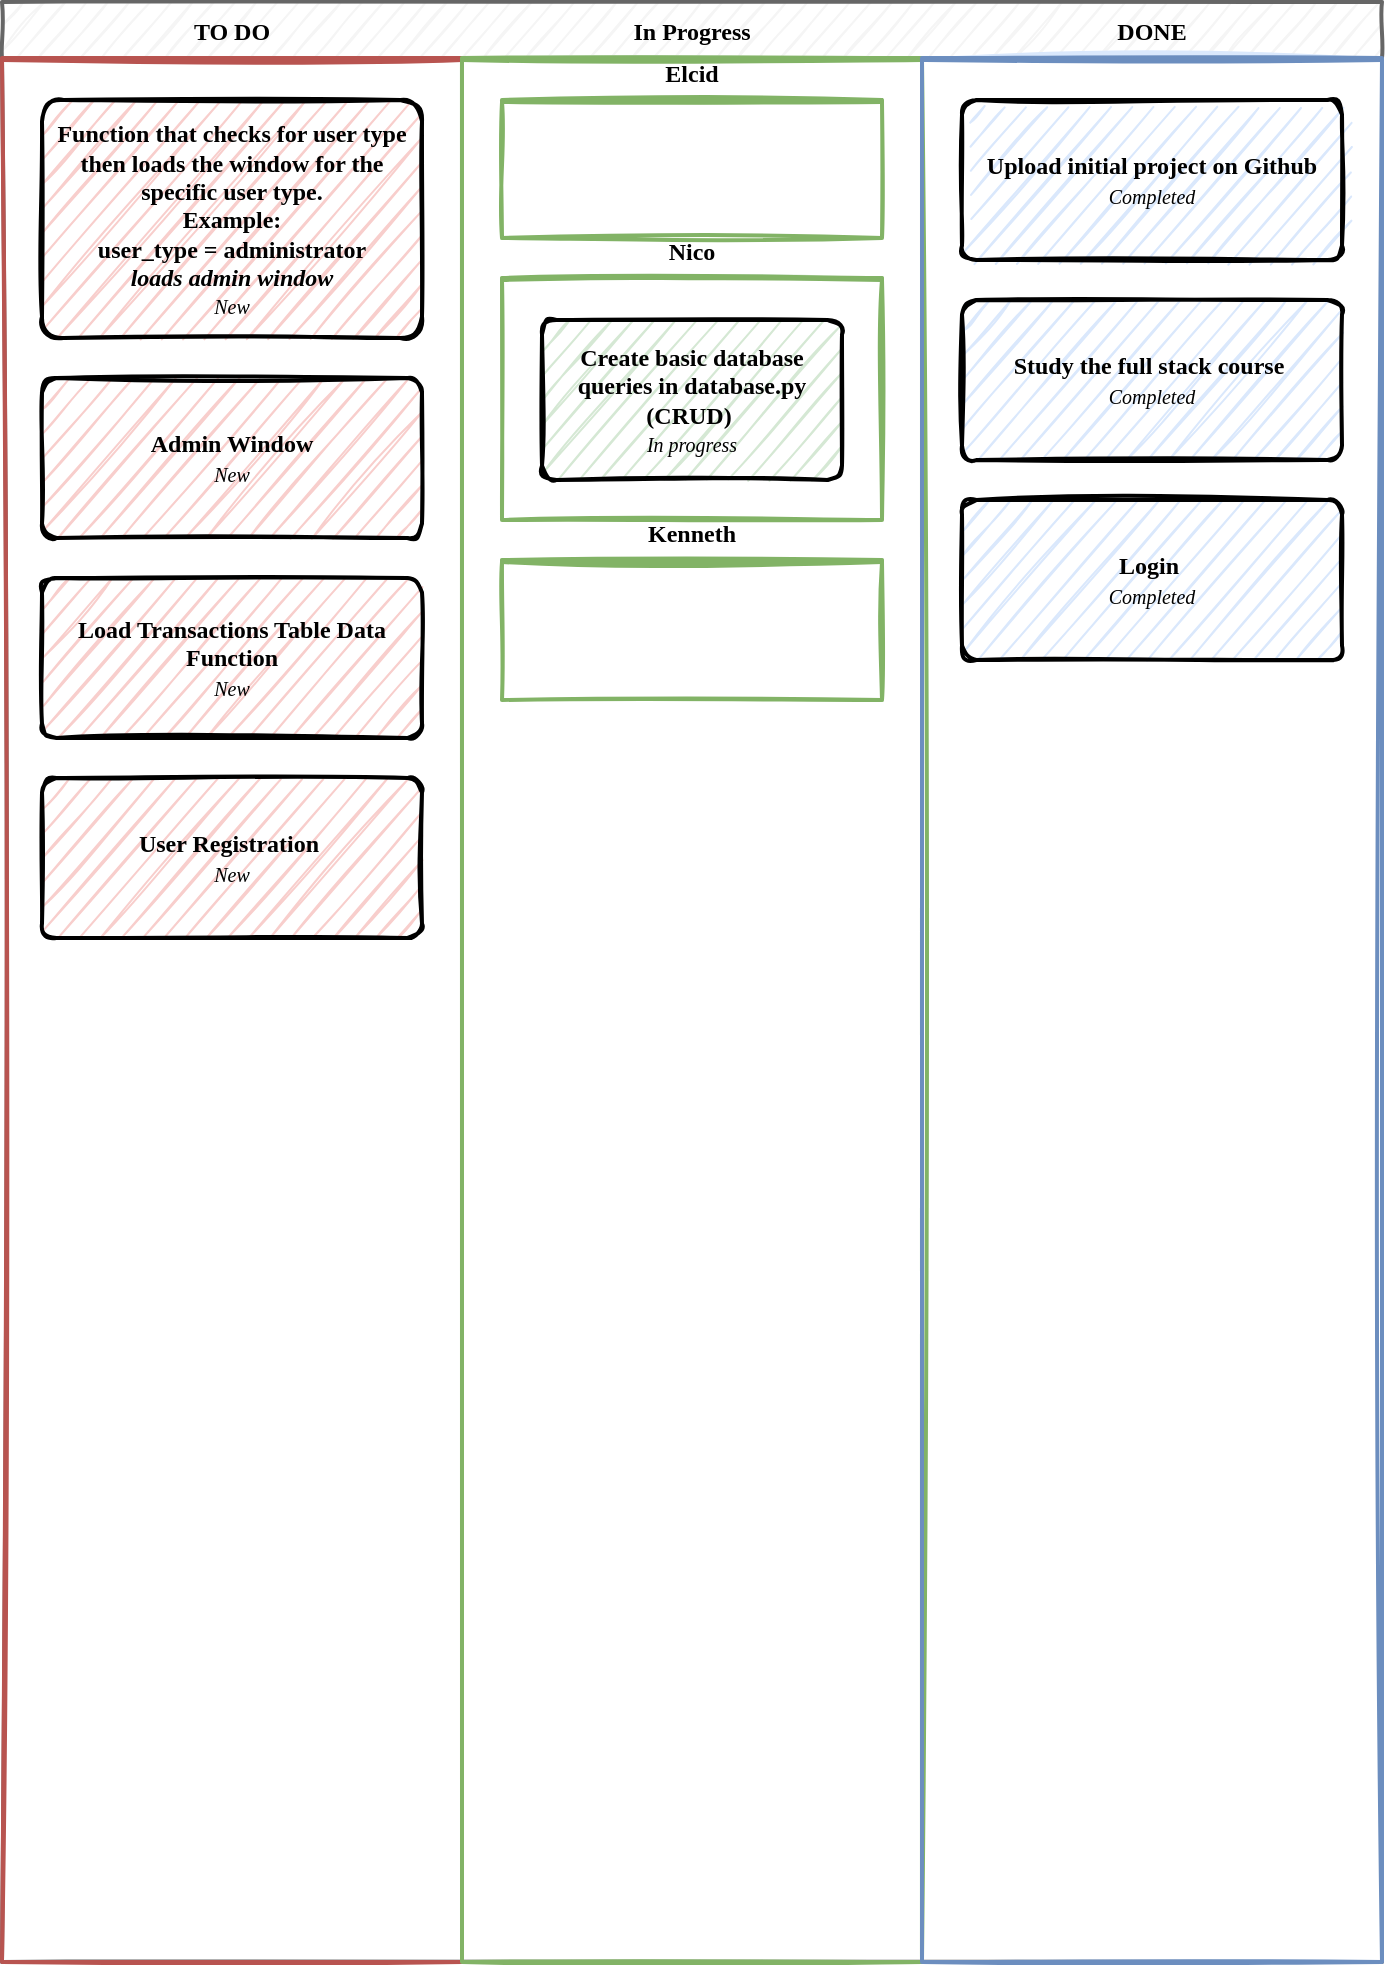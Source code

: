 <mxfile version="20.8.21" type="github" pages="14">
  <diagram id="YNhH0matYlgtwRMePpy-" name="Kanban">
    <mxGraphModel dx="1301" dy="579" grid="1" gridSize="10" guides="1" tooltips="1" connect="1" arrows="1" fold="1" page="1" pageScale="1" pageWidth="710" pageHeight="1000" math="0" shadow="0">
      <root>
        <mxCell id="0" />
        <mxCell id="1" parent="0" />
        <mxCell id="sQsjrjN2aDBts0AqB7bt-1" value="" style="swimlane;fontStyle=2;childLayout=stackLayout;horizontal=1;startSize=28;horizontalStack=1;resizeParent=1;resizeParentMax=0;resizeLast=0;collapsible=0;marginBottom=0;swimlaneFillColor=none;fontFamily=Permanent Marker;fontSize=16;points=[];verticalAlign=top;stackBorder=0;resizable=1;strokeWidth=2;sketch=1;disableMultiStroke=1;fillColor=#f5f5f5;strokeColor=#666666;fontColor=#333333;" parent="1" vertex="1">
          <mxGeometry x="10" y="10" width="690" height="980" as="geometry" />
        </mxCell>
        <object label="TO DO" status="New" id="sQsjrjN2aDBts0AqB7bt-2">
          <mxCell style="swimlane;strokeWidth=2;fontFamily=Permanent Marker;html=0;startSize=1;verticalAlign=bottom;spacingBottom=5;points=[];childLayout=stackLayout;stackBorder=20;stackSpacing=20;resizeLast=0;resizeParent=1;horizontalStack=0;collapsible=0;sketch=1;strokeColor=#b85450;fillStyle=solid;fillColor=#f8cecc;" parent="sQsjrjN2aDBts0AqB7bt-1" vertex="1">
            <mxGeometry y="28" width="230" height="952" as="geometry" />
          </mxCell>
        </object>
        <object label="Function that checks for user type then loads the window for the specific user type.&lt;br&gt;Example: &lt;br&gt;user_type = administrator&lt;br&gt;&lt;i&gt;loads admin window&lt;/i&gt;&lt;br style=&quot;border-color: var(--border-color);&quot;&gt;&lt;span style=&quot;font-weight: normal&quot;&gt;&lt;i&gt;&lt;font style=&quot;font-size: 10px&quot;&gt;%status%&lt;/font&gt;&lt;/i&gt;&lt;/span&gt;" placeholders="1" id="A4bzXRDnEpqqfuXnQtNc-1">
          <mxCell style="whiteSpace=wrap;html=1;strokeWidth=2;fillColor=swimlane;fontStyle=1;spacingTop=0;rounded=1;arcSize=9;points=[];sketch=1;fontFamily=Permanent Marker;hachureGap=8;fillWeight=1;" vertex="1" parent="sQsjrjN2aDBts0AqB7bt-2">
            <mxGeometry x="20" y="21" width="190" height="119" as="geometry" />
          </mxCell>
        </object>
        <object label="Admin Window&lt;br style=&quot;border-color: var(--border-color);&quot;&gt;&lt;span style=&quot;font-weight: normal&quot;&gt;&lt;i&gt;&lt;font style=&quot;font-size: 10px&quot;&gt;%status%&lt;/font&gt;&lt;/i&gt;&lt;/span&gt;" placeholders="1" id="sQsjrjN2aDBts0AqB7bt-5">
          <mxCell style="whiteSpace=wrap;html=1;strokeWidth=2;fillColor=swimlane;fontStyle=1;spacingTop=0;rounded=1;arcSize=9;points=[];sketch=1;fontFamily=Permanent Marker;hachureGap=8;fillWeight=1;" parent="sQsjrjN2aDBts0AqB7bt-2" vertex="1">
            <mxGeometry x="20" y="160" width="190" height="80" as="geometry" />
          </mxCell>
        </object>
        <object label="Load Transactions Table Data Function&lt;br style=&quot;border-color: var(--border-color);&quot;&gt;&lt;span style=&quot;font-weight: normal&quot;&gt;&lt;i&gt;&lt;font style=&quot;font-size: 10px&quot;&gt;%status%&lt;/font&gt;&lt;/i&gt;&lt;/span&gt;" placeholders="1" id="sQsjrjN2aDBts0AqB7bt-14">
          <mxCell style="whiteSpace=wrap;html=1;strokeWidth=2;fillColor=swimlane;fontStyle=1;spacingTop=0;rounded=1;arcSize=9;points=[];sketch=1;fontFamily=Permanent Marker;hachureGap=8;fillWeight=1;" parent="sQsjrjN2aDBts0AqB7bt-2" vertex="1">
            <mxGeometry x="20" y="260" width="190" height="80" as="geometry" />
          </mxCell>
        </object>
        <object label="User Registration&amp;nbsp;&lt;br style=&quot;border-color: var(--border-color);&quot;&gt;&lt;span style=&quot;font-weight: normal&quot;&gt;&lt;i&gt;&lt;font style=&quot;font-size: 10px&quot;&gt;%status%&lt;/font&gt;&lt;/i&gt;&lt;/span&gt;" placeholders="1" id="sQsjrjN2aDBts0AqB7bt-4">
          <mxCell style="whiteSpace=wrap;html=1;strokeWidth=2;fillColor=swimlane;fontStyle=1;spacingTop=0;rounded=1;arcSize=9;points=[];sketch=1;fontFamily=Permanent Marker;hachureGap=8;fillWeight=1;" parent="sQsjrjN2aDBts0AqB7bt-2" vertex="1">
            <mxGeometry x="20" y="360" width="190" height="80" as="geometry" />
          </mxCell>
        </object>
        <object label="In Progress" status="In progress" id="sQsjrjN2aDBts0AqB7bt-6">
          <mxCell style="swimlane;strokeWidth=2;fontFamily=Permanent Marker;html=0;startSize=1;verticalAlign=bottom;spacingBottom=5;points=[];childLayout=stackLayout;stackBorder=20;stackSpacing=20;resizeLast=0;resizeParent=1;horizontalStack=0;collapsible=0;sketch=1;strokeColor=#82b366;fillStyle=solid;fillColor=#d5e8d4;" parent="sQsjrjN2aDBts0AqB7bt-1" vertex="1">
            <mxGeometry x="230" y="28" width="230" height="952" as="geometry" />
          </mxCell>
        </object>
        <object label="Elcid" status="In progress" id="A4bzXRDnEpqqfuXnQtNc-5">
          <mxCell style="swimlane;strokeWidth=2;fontFamily=Permanent Marker;html=0;startSize=1;verticalAlign=bottom;spacingBottom=5;points=[];childLayout=stackLayout;stackBorder=20;stackSpacing=20;resizeLast=0;resizeParent=1;horizontalStack=0;collapsible=0;sketch=1;strokeColor=#82b366;fillStyle=solid;fillColor=#d5e8d4;" vertex="1" parent="sQsjrjN2aDBts0AqB7bt-6">
            <mxGeometry x="20" y="21" width="190" height="69" as="geometry" />
          </mxCell>
        </object>
        <object label="Nico" status="In progress" id="A4bzXRDnEpqqfuXnQtNc-6">
          <mxCell style="swimlane;strokeWidth=2;fontFamily=Permanent Marker;html=0;startSize=1;verticalAlign=bottom;spacingBottom=5;points=[];childLayout=stackLayout;stackBorder=20;stackSpacing=20;resizeLast=0;resizeParent=1;horizontalStack=0;collapsible=0;sketch=1;strokeColor=#82b366;fillStyle=solid;fillColor=#d5e8d4;" vertex="1" parent="sQsjrjN2aDBts0AqB7bt-6">
            <mxGeometry x="20" y="110" width="190" height="121" as="geometry" />
          </mxCell>
        </object>
        <object label="Create basic database queries in database.py (CRUD)&amp;nbsp;&lt;br style=&quot;border-color: var(--border-color);&quot;&gt;&lt;span style=&quot;font-weight: normal&quot;&gt;&lt;i&gt;&lt;font style=&quot;font-size: 10px&quot;&gt;%status%&lt;/font&gt;&lt;/i&gt;&lt;/span&gt;" placeholders="1" id="A4bzXRDnEpqqfuXnQtNc-2">
          <mxCell style="whiteSpace=wrap;html=1;strokeWidth=2;fillColor=swimlane;fontStyle=1;spacingTop=0;rounded=1;arcSize=9;points=[];sketch=1;fontFamily=Permanent Marker;hachureGap=8;fillWeight=1;" vertex="1" parent="A4bzXRDnEpqqfuXnQtNc-6">
            <mxGeometry x="20" y="21" width="150" height="80" as="geometry" />
          </mxCell>
        </object>
        <object label="Kenneth" status="In progress" id="A4bzXRDnEpqqfuXnQtNc-21">
          <mxCell style="swimlane;strokeWidth=2;fontFamily=Permanent Marker;html=0;startSize=1;verticalAlign=bottom;spacingBottom=5;points=[];childLayout=stackLayout;stackBorder=20;stackSpacing=20;resizeLast=0;resizeParent=1;horizontalStack=0;collapsible=0;sketch=1;strokeColor=#82b366;fillStyle=solid;fillColor=#d5e8d4;" vertex="1" parent="sQsjrjN2aDBts0AqB7bt-6">
            <mxGeometry x="20" y="251" width="190" height="70" as="geometry" />
          </mxCell>
        </object>
        <object label="DONE" status="Completed" id="sQsjrjN2aDBts0AqB7bt-9">
          <mxCell style="swimlane;strokeWidth=2;fontFamily=Permanent Marker;html=0;startSize=1;verticalAlign=bottom;spacingBottom=5;points=[];childLayout=stackLayout;stackBorder=20;stackSpacing=20;resizeLast=0;resizeParent=1;horizontalStack=0;collapsible=0;sketch=1;strokeColor=#6c8ebf;fillStyle=solid;fillColor=#dae8fc;" parent="sQsjrjN2aDBts0AqB7bt-1" vertex="1">
            <mxGeometry x="460" y="28" width="230" height="952" as="geometry" />
          </mxCell>
        </object>
        <object label="Upload initial project on Github&lt;br style=&quot;border-color: var(--border-color);&quot;&gt;&lt;span style=&quot;font-weight: normal&quot;&gt;&lt;i&gt;&lt;font style=&quot;font-size: 10px&quot;&gt;%status%&lt;/font&gt;&lt;/i&gt;&lt;/span&gt;" placeholders="1" id="sQsjrjN2aDBts0AqB7bt-10">
          <mxCell style="whiteSpace=wrap;html=1;strokeWidth=2;fillColor=swimlane;fontStyle=1;spacingTop=0;rounded=1;arcSize=9;points=[];sketch=1;fontFamily=Permanent Marker;hachureGap=8;fillWeight=1;" parent="sQsjrjN2aDBts0AqB7bt-9" vertex="1">
            <mxGeometry x="20" y="21" width="190" height="80" as="geometry" />
          </mxCell>
        </object>
        <object label="Study the full stack course&amp;nbsp;&lt;br style=&quot;border-color: var(--border-color);&quot;&gt;&lt;span style=&quot;font-weight: normal&quot;&gt;&lt;i&gt;&lt;font style=&quot;font-size: 10px&quot;&gt;%status%&lt;/font&gt;&lt;/i&gt;&lt;/span&gt;" placeholders="1" id="sQsjrjN2aDBts0AqB7bt-7">
          <mxCell style="whiteSpace=wrap;html=1;strokeWidth=2;fillColor=swimlane;fontStyle=1;spacingTop=0;rounded=1;arcSize=9;points=[];sketch=1;fontFamily=Permanent Marker;hachureGap=8;fillWeight=1;" parent="sQsjrjN2aDBts0AqB7bt-9" vertex="1">
            <mxGeometry x="20" y="121" width="190" height="80" as="geometry" />
          </mxCell>
        </object>
        <object label="Login&amp;nbsp;&lt;br style=&quot;border-color: var(--border-color);&quot;&gt;&lt;span style=&quot;font-weight: normal;&quot;&gt;&lt;i&gt;&lt;font style=&quot;font-size: 10px&quot;&gt;%status%&lt;/font&gt;&lt;/i&gt;&lt;/span&gt;" placeholders="1" id="sQsjrjN2aDBts0AqB7bt-3">
          <mxCell style="whiteSpace=wrap;html=1;strokeWidth=2;fillColor=swimlane;fontStyle=1;spacingTop=0;rounded=1;arcSize=9;points=[];sketch=1;fontFamily=Permanent Marker;hachureGap=8;fillWeight=1;" parent="sQsjrjN2aDBts0AqB7bt-9" vertex="1">
            <mxGeometry x="20" y="221" width="190" height="80" as="geometry" />
          </mxCell>
        </object>
      </root>
    </mxGraphModel>
  </diagram>
  <diagram id="hCtM9y0RMGifUUl_RX75" name="Application Flow">
    <mxGraphModel dx="1434" dy="806" grid="1" gridSize="10" guides="1" tooltips="1" connect="1" arrows="1" fold="1" page="1" pageScale="1" pageWidth="850" pageHeight="1100" math="0" shadow="0">
      <root>
        <mxCell id="0" />
        <mxCell id="1" parent="0" />
        <mxCell id="rCt0cQx2AFqA7m24ibWl-3" value="" style="edgeStyle=orthogonalEdgeStyle;rounded=0;orthogonalLoop=1;jettySize=auto;html=1;" parent="1" source="rCt0cQx2AFqA7m24ibWl-1" target="rCt0cQx2AFqA7m24ibWl-4" edge="1">
          <mxGeometry relative="1" as="geometry">
            <mxPoint x="425" y="135" as="targetPoint" />
          </mxGeometry>
        </mxCell>
        <mxCell id="rCt0cQx2AFqA7m24ibWl-1" value="Start" style="html=1;dashed=0;whitespace=wrap;shape=mxgraph.dfd.start" parent="1" vertex="1">
          <mxGeometry x="385" y="40" width="80" height="30" as="geometry" />
        </mxCell>
        <mxCell id="rCt0cQx2AFqA7m24ibWl-8" value="" style="edgeStyle=orthogonalEdgeStyle;rounded=0;orthogonalLoop=1;jettySize=auto;html=1;" parent="1" source="rCt0cQx2AFqA7m24ibWl-4" target="rCt0cQx2AFqA7m24ibWl-7" edge="1">
          <mxGeometry relative="1" as="geometry" />
        </mxCell>
        <mxCell id="rCt0cQx2AFqA7m24ibWl-4" value="Login" style="html=1;strokeWidth=2;shape=manualInput;whiteSpace=wrap;rounded=1;size=26;arcSize=11;" parent="1" vertex="1">
          <mxGeometry x="375" y="120" width="100" height="60" as="geometry" />
        </mxCell>
        <mxCell id="rCt0cQx2AFqA7m24ibWl-10" value="" style="edgeStyle=orthogonalEdgeStyle;rounded=0;orthogonalLoop=1;jettySize=auto;html=1;sketch=0;" parent="1" source="rCt0cQx2AFqA7m24ibWl-7" target="rCt0cQx2AFqA7m24ibWl-9" edge="1">
          <mxGeometry relative="1" as="geometry" />
        </mxCell>
        <mxCell id="rCt0cQx2AFqA7m24ibWl-12" style="edgeStyle=orthogonalEdgeStyle;rounded=0;sketch=0;orthogonalLoop=1;jettySize=auto;html=1;" parent="1" source="rCt0cQx2AFqA7m24ibWl-7" target="rCt0cQx2AFqA7m24ibWl-11" edge="1">
          <mxGeometry relative="1" as="geometry" />
        </mxCell>
        <mxCell id="rCt0cQx2AFqA7m24ibWl-14" value="" style="edgeStyle=orthogonalEdgeStyle;rounded=0;sketch=0;orthogonalLoop=1;jettySize=auto;html=1;" parent="1" source="rCt0cQx2AFqA7m24ibWl-7" target="rCt0cQx2AFqA7m24ibWl-13" edge="1">
          <mxGeometry relative="1" as="geometry" />
        </mxCell>
        <mxCell id="rCt0cQx2AFqA7m24ibWl-16" value="" style="edgeStyle=orthogonalEdgeStyle;rounded=0;sketch=0;orthogonalLoop=1;jettySize=auto;html=1;" parent="1" source="rCt0cQx2AFqA7m24ibWl-7" target="rCt0cQx2AFqA7m24ibWl-15" edge="1">
          <mxGeometry relative="1" as="geometry" />
        </mxCell>
        <mxCell id="rCt0cQx2AFqA7m24ibWl-7" value="Which userType does the user belong to" style="whiteSpace=wrap;html=1;strokeWidth=2;rounded=1;arcSize=11;" parent="1" vertex="1">
          <mxGeometry x="365" y="260" width="120" height="60" as="geometry" />
        </mxCell>
        <mxCell id="rCt0cQx2AFqA7m24ibWl-18" value="" style="edgeStyle=orthogonalEdgeStyle;rounded=0;sketch=0;orthogonalLoop=1;jettySize=auto;html=1;" parent="1" source="rCt0cQx2AFqA7m24ibWl-9" target="rCt0cQx2AFqA7m24ibWl-17" edge="1">
          <mxGeometry relative="1" as="geometry">
            <Array as="points">
              <mxPoint x="170" y="430" />
            </Array>
          </mxGeometry>
        </mxCell>
        <mxCell id="rCt0cQx2AFqA7m24ibWl-9" value="User" style="rhombus;whiteSpace=wrap;html=1;strokeWidth=2;rounded=1;arcSize=11;" parent="1" vertex="1">
          <mxGeometry x="230" y="390" width="80" height="80" as="geometry" />
        </mxCell>
        <mxCell id="rCt0cQx2AFqA7m24ibWl-28" style="edgeStyle=orthogonalEdgeStyle;rounded=0;sketch=0;orthogonalLoop=1;jettySize=auto;html=1;" parent="1" source="rCt0cQx2AFqA7m24ibWl-11" target="rCt0cQx2AFqA7m24ibWl-27" edge="1">
          <mxGeometry relative="1" as="geometry" />
        </mxCell>
        <mxCell id="rCt0cQx2AFqA7m24ibWl-11" value="Teller" style="rhombus;whiteSpace=wrap;html=1;strokeWidth=2;rounded=1;arcSize=11;" parent="1" vertex="1">
          <mxGeometry x="385" y="390" width="80" height="80" as="geometry" />
        </mxCell>
        <mxCell id="xAtRO2zCqhHwcdbKaXVL-2" value="" style="edgeStyle=orthogonalEdgeStyle;rounded=0;sketch=0;orthogonalLoop=1;jettySize=auto;html=1;" parent="1" source="rCt0cQx2AFqA7m24ibWl-13" target="xAtRO2zCqhHwcdbKaXVL-1" edge="1">
          <mxGeometry relative="1" as="geometry" />
        </mxCell>
        <mxCell id="rCt0cQx2AFqA7m24ibWl-13" value="Business" style="rhombus;whiteSpace=wrap;html=1;strokeWidth=2;rounded=1;arcSize=11;" parent="1" vertex="1">
          <mxGeometry x="540" y="390" width="80" height="80" as="geometry" />
        </mxCell>
        <mxCell id="xAtRO2zCqhHwcdbKaXVL-7" value="" style="edgeStyle=orthogonalEdgeStyle;rounded=0;sketch=0;orthogonalLoop=1;jettySize=auto;html=1;" parent="1" source="rCt0cQx2AFqA7m24ibWl-15" target="xAtRO2zCqhHwcdbKaXVL-6" edge="1">
          <mxGeometry relative="1" as="geometry" />
        </mxCell>
        <mxCell id="rCt0cQx2AFqA7m24ibWl-15" value="Administrator" style="rhombus;whiteSpace=wrap;html=1;strokeWidth=2;rounded=1;arcSize=11;" parent="1" vertex="1">
          <mxGeometry x="700" y="390" width="80" height="80" as="geometry" />
        </mxCell>
        <mxCell id="rCt0cQx2AFqA7m24ibWl-23" value="" style="edgeStyle=orthogonalEdgeStyle;rounded=0;sketch=0;orthogonalLoop=1;jettySize=auto;html=1;" parent="1" source="rCt0cQx2AFqA7m24ibWl-17" target="rCt0cQx2AFqA7m24ibWl-22" edge="1">
          <mxGeometry relative="1" as="geometry" />
        </mxCell>
        <mxCell id="rCt0cQx2AFqA7m24ibWl-24" style="edgeStyle=orthogonalEdgeStyle;rounded=0;sketch=0;orthogonalLoop=1;jettySize=auto;html=1;" parent="1" source="rCt0cQx2AFqA7m24ibWl-17" target="rCt0cQx2AFqA7m24ibWl-21" edge="1">
          <mxGeometry relative="1" as="geometry" />
        </mxCell>
        <mxCell id="rCt0cQx2AFqA7m24ibWl-26" value="" style="edgeStyle=orthogonalEdgeStyle;rounded=0;sketch=0;orthogonalLoop=1;jettySize=auto;html=1;" parent="1" source="rCt0cQx2AFqA7m24ibWl-17" target="rCt0cQx2AFqA7m24ibWl-25" edge="1">
          <mxGeometry relative="1" as="geometry" />
        </mxCell>
        <mxCell id="rCt0cQx2AFqA7m24ibWl-17" value="Options" style="whiteSpace=wrap;html=1;strokeWidth=2;rounded=1;arcSize=11;" parent="1" vertex="1">
          <mxGeometry x="110" y="480" width="120" height="60" as="geometry" />
        </mxCell>
        <mxCell id="rCt0cQx2AFqA7m24ibWl-21" value="See Balance" style="rhombus;whiteSpace=wrap;html=1;strokeWidth=2;rounded=1;arcSize=11;" parent="1" vertex="1">
          <mxGeometry x="230" y="610" width="80" height="80" as="geometry" />
        </mxCell>
        <mxCell id="rCt0cQx2AFqA7m24ibWl-22" value="Change OTP" style="rhombus;whiteSpace=wrap;html=1;strokeWidth=2;rounded=1;arcSize=11;" parent="1" vertex="1">
          <mxGeometry x="130" y="610" width="80" height="80" as="geometry" />
        </mxCell>
        <mxCell id="rCt0cQx2AFqA7m24ibWl-25" value="See History" style="rhombus;whiteSpace=wrap;html=1;strokeWidth=2;rounded=1;arcSize=11;" parent="1" vertex="1">
          <mxGeometry x="30" y="610" width="80" height="80" as="geometry" />
        </mxCell>
        <mxCell id="rCt0cQx2AFqA7m24ibWl-32" value="" style="edgeStyle=orthogonalEdgeStyle;rounded=0;sketch=0;orthogonalLoop=1;jettySize=auto;html=1;" parent="1" source="rCt0cQx2AFqA7m24ibWl-27" target="rCt0cQx2AFqA7m24ibWl-31" edge="1">
          <mxGeometry relative="1" as="geometry" />
        </mxCell>
        <mxCell id="DujOj_HBmxYpjLz2AVT0-4" value="" style="edgeStyle=orthogonalEdgeStyle;rounded=0;sketch=0;orthogonalLoop=1;jettySize=auto;html=1;" parent="1" source="rCt0cQx2AFqA7m24ibWl-27" target="DujOj_HBmxYpjLz2AVT0-3" edge="1">
          <mxGeometry relative="1" as="geometry" />
        </mxCell>
        <mxCell id="rCt0cQx2AFqA7m24ibWl-27" value="Options" style="whiteSpace=wrap;html=1;strokeWidth=2;rounded=1;arcSize=11;" parent="1" vertex="1">
          <mxGeometry x="365" y="480" width="120" height="60" as="geometry" />
        </mxCell>
        <UserObject label="Deposit" link="data:page/id,KycTivLKhUA2HDrQFwje" id="rCt0cQx2AFqA7m24ibWl-31">
          <mxCell style="rhombus;whiteSpace=wrap;html=1;strokeWidth=2;rounded=1;arcSize=11;" parent="1" vertex="1">
            <mxGeometry x="325" y="610" width="80" height="80" as="geometry" />
          </mxCell>
        </UserObject>
        <UserObject label="Withdraw" link="data:page/id,Xti1-zlDYNrMRii6McsF" id="DujOj_HBmxYpjLz2AVT0-3">
          <mxCell style="rhombus;whiteSpace=wrap;html=1;strokeWidth=2;rounded=1;arcSize=11;" parent="1" vertex="1">
            <mxGeometry x="445" y="610" width="80" height="80" as="geometry" />
          </mxCell>
        </UserObject>
        <mxCell id="xAtRO2zCqhHwcdbKaXVL-4" value="" style="edgeStyle=orthogonalEdgeStyle;rounded=0;sketch=0;orthogonalLoop=1;jettySize=auto;html=1;" parent="1" source="xAtRO2zCqhHwcdbKaXVL-1" target="xAtRO2zCqhHwcdbKaXVL-3" edge="1">
          <mxGeometry relative="1" as="geometry" />
        </mxCell>
        <mxCell id="xAtRO2zCqhHwcdbKaXVL-1" value="Options" style="whiteSpace=wrap;html=1;strokeWidth=2;rounded=1;arcSize=11;" parent="1" vertex="1">
          <mxGeometry x="520" y="480" width="120" height="60" as="geometry" />
        </mxCell>
        <UserObject label="Charge" link="data:page/id,6a731a19-8d31-9384-78a2-239565b7b9f0" id="xAtRO2zCqhHwcdbKaXVL-3">
          <mxCell style="rhombus;whiteSpace=wrap;html=1;strokeWidth=2;rounded=1;arcSize=11;" parent="1" vertex="1">
            <mxGeometry x="540" y="610" width="80" height="80" as="geometry" />
          </mxCell>
        </UserObject>
        <mxCell id="xAtRO2zCqhHwcdbKaXVL-11" value="" style="edgeStyle=orthogonalEdgeStyle;rounded=0;sketch=0;orthogonalLoop=1;jettySize=auto;html=1;" parent="1" source="xAtRO2zCqhHwcdbKaXVL-6" target="xAtRO2zCqhHwcdbKaXVL-10" edge="1">
          <mxGeometry relative="1" as="geometry" />
        </mxCell>
        <mxCell id="xAtRO2zCqhHwcdbKaXVL-13" value="" style="edgeStyle=orthogonalEdgeStyle;rounded=0;sketch=0;orthogonalLoop=1;jettySize=auto;html=1;" parent="1" source="xAtRO2zCqhHwcdbKaXVL-6" target="xAtRO2zCqhHwcdbKaXVL-12" edge="1">
          <mxGeometry relative="1" as="geometry" />
        </mxCell>
        <mxCell id="xAtRO2zCqhHwcdbKaXVL-6" value="Options" style="whiteSpace=wrap;html=1;strokeWidth=2;rounded=1;arcSize=11;" parent="1" vertex="1">
          <mxGeometry x="680" y="480" width="120" height="60" as="geometry" />
        </mxCell>
        <mxCell id="xAtRO2zCqhHwcdbKaXVL-10" value="Manage Users" style="rhombus;whiteSpace=wrap;html=1;strokeWidth=2;rounded=1;arcSize=11;" parent="1" vertex="1">
          <mxGeometry x="760" y="610" width="80" height="80" as="geometry" />
        </mxCell>
        <mxCell id="xAtRO2zCqhHwcdbKaXVL-12" value="See All&lt;br&gt;Transactions" style="rhombus;whiteSpace=wrap;html=1;strokeWidth=2;rounded=1;arcSize=11;" parent="1" vertex="1">
          <mxGeometry x="640" y="610" width="80" height="80" as="geometry" />
        </mxCell>
        <mxCell id="K4yRkiaUMuyDyAmElLu4-3" value="Yes" style="edgeStyle=orthogonalEdgeStyle;rounded=0;orthogonalLoop=1;jettySize=auto;html=1;" parent="1" source="K4yRkiaUMuyDyAmElLu4-1" target="K4yRkiaUMuyDyAmElLu4-2" edge="1">
          <mxGeometry relative="1" as="geometry" />
        </mxCell>
        <mxCell id="K4yRkiaUMuyDyAmElLu4-1" value="Did the operator &lt;br&gt;close the application&lt;br&gt;or&lt;br&gt;did 8 hours have passed since last logged in?" style="rhombus;whiteSpace=wrap;html=1;" parent="1" vertex="1">
          <mxGeometry x="100" y="20" width="160" height="130" as="geometry" />
        </mxCell>
        <mxCell id="K4yRkiaUMuyDyAmElLu4-2" value="End" style="html=1;dashed=0;whitespace=wrap;shape=mxgraph.dfd.start" parent="1" vertex="1">
          <mxGeometry x="140" y="220" width="80" height="30" as="geometry" />
        </mxCell>
      </root>
    </mxGraphModel>
  </diagram>
  <diagram id="KycTivLKhUA2HDrQFwje" name="Deposit Process">
    <mxGraphModel dx="1194" dy="741" grid="1" gridSize="10" guides="1" tooltips="1" connect="1" arrows="1" fold="1" page="1" pageScale="1" pageWidth="850" pageHeight="1100" math="0" shadow="0">
      <root>
        <mxCell id="0" />
        <mxCell id="1" parent="0" />
        <mxCell id="qZc_wyymIVVBSzODWp_0-1" value="" style="edgeStyle=orthogonalEdgeStyle;rounded=0;orthogonalLoop=1;jettySize=auto;html=1;" parent="1" source="qZc_wyymIVVBSzODWp_0-2" target="qZc_wyymIVVBSzODWp_0-14" edge="1">
          <mxGeometry relative="1" as="geometry" />
        </mxCell>
        <mxCell id="qZc_wyymIVVBSzODWp_0-2" value="Start" style="html=1;dashed=0;whitespace=wrap;shape=mxgraph.dfd.start" parent="1" vertex="1">
          <mxGeometry x="399.97" y="30" width="80" height="30" as="geometry" />
        </mxCell>
        <mxCell id="qZc_wyymIVVBSzODWp_0-3" value="No" style="edgeStyle=orthogonalEdgeStyle;rounded=0;orthogonalLoop=1;jettySize=auto;html=1;" parent="1" source="qZc_wyymIVVBSzODWp_0-5" target="qZc_wyymIVVBSzODWp_0-16" edge="1">
          <mxGeometry x="-0.669" relative="1" as="geometry">
            <mxPoint x="599.97" y="185" as="targetPoint" />
            <mxPoint as="offset" />
          </mxGeometry>
        </mxCell>
        <mxCell id="qZc_wyymIVVBSzODWp_0-4" value="Yes" style="edgeStyle=orthogonalEdgeStyle;rounded=0;orthogonalLoop=1;jettySize=auto;html=1;" parent="1" source="qZc_wyymIVVBSzODWp_0-5" target="qZc_wyymIVVBSzODWp_0-8" edge="1">
          <mxGeometry relative="1" as="geometry" />
        </mxCell>
        <mxCell id="nvsagZ-cFkjqRiD8pF1--2" style="edgeStyle=orthogonalEdgeStyle;rounded=0;orthogonalLoop=1;jettySize=auto;html=1;" parent="1" source="qZc_wyymIVVBSzODWp_0-5" target="nvsagZ-cFkjqRiD8pF1--1" edge="1">
          <mxGeometry relative="1" as="geometry">
            <Array as="points">
              <mxPoint x="550" y="410" />
              <mxPoint x="550" y="410" />
            </Array>
          </mxGeometry>
        </mxCell>
        <mxCell id="qZc_wyymIVVBSzODWp_0-5" value="Is card &lt;br&gt;registered on database?" style="strokeWidth=2;html=1;shape=mxgraph.flowchart.decision;whiteSpace=wrap;" parent="1" vertex="1">
          <mxGeometry x="379.97" y="345" width="120" height="85" as="geometry" />
        </mxCell>
        <mxCell id="qZc_wyymIVVBSzODWp_0-6" style="edgeStyle=orthogonalEdgeStyle;rounded=0;orthogonalLoop=1;jettySize=auto;html=1;" parent="1" source="qZc_wyymIVVBSzODWp_0-9" target="qZc_wyymIVVBSzODWp_0-5" edge="1">
          <mxGeometry relative="1" as="geometry">
            <mxPoint x="439.97" y="310" as="sourcePoint" />
          </mxGeometry>
        </mxCell>
        <mxCell id="qZc_wyymIVVBSzODWp_0-7" style="edgeStyle=orthogonalEdgeStyle;rounded=0;orthogonalLoop=1;jettySize=auto;html=1;" parent="1" source="qZc_wyymIVVBSzODWp_0-8" target="qZc_wyymIVVBSzODWp_0-11" edge="1">
          <mxGeometry relative="1" as="geometry" />
        </mxCell>
        <mxCell id="qZc_wyymIVVBSzODWp_0-8" value="Place card id to current_card_id" style="whiteSpace=wrap;html=1;strokeWidth=2;" parent="1" vertex="1">
          <mxGeometry x="379.97" y="500" width="120" height="60" as="geometry" />
        </mxCell>
        <mxCell id="qZc_wyymIVVBSzODWp_0-9" value="User taps card" style="html=1;strokeWidth=2;shape=manualInput;whiteSpace=wrap;rounded=1;size=26;arcSize=11;" parent="1" vertex="1">
          <mxGeometry x="389.97" y="240" width="100" height="60" as="geometry" />
        </mxCell>
        <mxCell id="qZc_wyymIVVBSzODWp_0-10" value="" style="edgeStyle=orthogonalEdgeStyle;rounded=0;orthogonalLoop=1;jettySize=auto;html=1;" parent="1" source="qZc_wyymIVVBSzODWp_0-11" target="qZc_wyymIVVBSzODWp_0-20" edge="1">
          <mxGeometry relative="1" as="geometry" />
        </mxCell>
        <mxCell id="qZc_wyymIVVBSzODWp_0-11" value="How much to be deposited to the ID" style="html=1;strokeWidth=2;shape=manualInput;whiteSpace=wrap;rounded=1;size=26;arcSize=11;" parent="1" vertex="1">
          <mxGeometry x="389.97" y="610" width="100" height="100" as="geometry" />
        </mxCell>
        <mxCell id="qZc_wyymIVVBSzODWp_0-12" value="" style="edgeStyle=orthogonalEdgeStyle;rounded=0;orthogonalLoop=1;jettySize=auto;html=1;" parent="1" source="qZc_wyymIVVBSzODWp_0-28" target="qZc_wyymIVVBSzODWp_0-16" edge="1">
          <mxGeometry relative="1" as="geometry">
            <mxPoint x="279.97" y="566.25" as="sourcePoint" />
          </mxGeometry>
        </mxCell>
        <mxCell id="qZc_wyymIVVBSzODWp_0-13" style="edgeStyle=orthogonalEdgeStyle;rounded=0;orthogonalLoop=1;jettySize=auto;html=1;" parent="1" source="qZc_wyymIVVBSzODWp_0-14" target="qZc_wyymIVVBSzODWp_0-9" edge="1">
          <mxGeometry relative="1" as="geometry" />
        </mxCell>
        <mxCell id="qZc_wyymIVVBSzODWp_0-14" value="Idle/Wait" style="whiteSpace=wrap;html=1;dashed=0;" parent="1" vertex="1">
          <mxGeometry x="379.97" y="125" width="120" height="60" as="geometry" />
        </mxCell>
        <mxCell id="qZc_wyymIVVBSzODWp_0-15" style="edgeStyle=orthogonalEdgeStyle;rounded=0;orthogonalLoop=1;jettySize=auto;html=1;" parent="1" source="qZc_wyymIVVBSzODWp_0-16" target="qZc_wyymIVVBSzODWp_0-14" edge="1">
          <mxGeometry relative="1" as="geometry">
            <Array as="points">
              <mxPoint x="279.97" y="155" />
            </Array>
          </mxGeometry>
        </mxCell>
        <mxCell id="qZc_wyymIVVBSzODWp_0-16" value="clear current_card_id and amount" style="whiteSpace=wrap;html=1;" parent="1" vertex="1">
          <mxGeometry x="219.97" y="125" width="120" height="60" as="geometry" />
        </mxCell>
        <mxCell id="qZc_wyymIVVBSzODWp_0-17" style="edgeStyle=orthogonalEdgeStyle;rounded=0;orthogonalLoop=1;jettySize=auto;html=1;" parent="1" source="qZc_wyymIVVBSzODWp_0-20" target="qZc_wyymIVVBSzODWp_0-11" edge="1">
          <mxGeometry relative="1" as="geometry">
            <Array as="points">
              <mxPoint x="589.97" y="810" />
              <mxPoint x="589.97" y="660" />
            </Array>
          </mxGeometry>
        </mxCell>
        <mxCell id="qZc_wyymIVVBSzODWp_0-18" value="No" style="edgeLabel;html=1;align=center;verticalAlign=middle;resizable=0;points=[];" parent="qZc_wyymIVVBSzODWp_0-17" vertex="1" connectable="0">
          <mxGeometry x="-0.684" y="3" relative="1" as="geometry">
            <mxPoint x="-11" y="3" as="offset" />
          </mxGeometry>
        </mxCell>
        <mxCell id="qZc_wyymIVVBSzODWp_0-19" value="Yes" style="edgeStyle=orthogonalEdgeStyle;rounded=0;orthogonalLoop=1;jettySize=auto;html=1;" parent="1" source="qZc_wyymIVVBSzODWp_0-20" target="qZc_wyymIVVBSzODWp_0-24" edge="1">
          <mxGeometry relative="1" as="geometry">
            <mxPoint x="439.97" y="1000" as="targetPoint" />
          </mxGeometry>
        </mxCell>
        <mxCell id="qZc_wyymIVVBSzODWp_0-20" value="Is the teller balance enough for the transaction?" style="rhombus;whiteSpace=wrap;html=1;strokeWidth=2;rounded=1;arcSize=11;" parent="1" vertex="1">
          <mxGeometry x="384.97" y="760" width="110" height="100" as="geometry" />
        </mxCell>
        <mxCell id="qZc_wyymIVVBSzODWp_0-21" style="edgeStyle=orthogonalEdgeStyle;rounded=0;orthogonalLoop=1;jettySize=auto;html=1;" parent="1" source="qZc_wyymIVVBSzODWp_0-24" target="qZc_wyymIVVBSzODWp_0-11" edge="1">
          <mxGeometry relative="1" as="geometry">
            <Array as="points">
              <mxPoint x="589.97" y="965" />
              <mxPoint x="589.97" y="660" />
            </Array>
          </mxGeometry>
        </mxCell>
        <mxCell id="qZc_wyymIVVBSzODWp_0-22" value="Cancel" style="edgeLabel;html=1;align=center;verticalAlign=middle;resizable=0;points=[];" parent="qZc_wyymIVVBSzODWp_0-21" vertex="1" connectable="0">
          <mxGeometry x="-0.733" y="1" relative="1" as="geometry">
            <mxPoint x="-17" y="1" as="offset" />
          </mxGeometry>
        </mxCell>
        <mxCell id="qZc_wyymIVVBSzODWp_0-23" value="Confirm" style="edgeStyle=orthogonalEdgeStyle;rounded=0;orthogonalLoop=1;jettySize=auto;html=1;" parent="1" source="qZc_wyymIVVBSzODWp_0-24" target="qZc_wyymIVVBSzODWp_0-26" edge="1">
          <mxGeometry relative="1" as="geometry" />
        </mxCell>
        <mxCell id="qZc_wyymIVVBSzODWp_0-24" value="Prompt the operator for confirmation" style="html=1;strokeWidth=2;shape=manualInput;whiteSpace=wrap;rounded=1;size=26;arcSize=11;" parent="1" vertex="1">
          <mxGeometry x="389.97" y="920" width="100" height="90" as="geometry" />
        </mxCell>
        <mxCell id="qZc_wyymIVVBSzODWp_0-25" style="edgeStyle=orthogonalEdgeStyle;rounded=0;orthogonalLoop=1;jettySize=auto;html=1;" parent="1" source="qZc_wyymIVVBSzODWp_0-26" target="qZc_wyymIVVBSzODWp_0-16" edge="1">
          <mxGeometry relative="1" as="geometry">
            <Array as="points">
              <mxPoint x="169.97" y="1135" />
              <mxPoint x="169.97" y="310" />
            </Array>
          </mxGeometry>
        </mxCell>
        <mxCell id="TmRsRVZtZihS6FmcOEFg-3" style="edgeStyle=orthogonalEdgeStyle;rounded=0;orthogonalLoop=1;jettySize=auto;html=1;" parent="1" source="qZc_wyymIVVBSzODWp_0-26" target="TmRsRVZtZihS6FmcOEFg-1" edge="1">
          <mxGeometry relative="1" as="geometry">
            <Array as="points">
              <mxPoint x="540" y="1120" />
              <mxPoint x="540" y="1120" />
            </Array>
          </mxGeometry>
        </mxCell>
        <mxCell id="qZc_wyymIVVBSzODWp_0-26" value="Transaction complete" style="whiteSpace=wrap;html=1;strokeWidth=2;rounded=1;arcSize=11;" parent="1" vertex="1">
          <mxGeometry x="379.97" y="1105" width="120" height="60" as="geometry" />
        </mxCell>
        <mxCell id="qZc_wyymIVVBSzODWp_0-27" value="" style="strokeWidth=2;html=1;shape=mxgraph.flowchart.annotation_2;align=left;labelPosition=right;pointerEvents=1;" parent="1" vertex="1">
          <mxGeometry x="339.97" y="280" width="50" height="700" as="geometry" />
        </mxCell>
        <mxCell id="qZc_wyymIVVBSzODWp_0-28" value="Did the operator press &quot;c&quot; to cancel the current transaction?" style="strokeWidth=2;html=1;shape=mxgraph.flowchart.decision;whiteSpace=wrap;" parent="1" vertex="1">
          <mxGeometry x="219.97" y="587.5" width="120" height="85" as="geometry" />
        </mxCell>
        <mxCell id="TmRsRVZtZihS6FmcOEFg-5" style="edgeStyle=orthogonalEdgeStyle;rounded=0;orthogonalLoop=1;jettySize=auto;html=1;" parent="1" source="nvsagZ-cFkjqRiD8pF1--1" target="qZc_wyymIVVBSzODWp_0-5" edge="1">
          <mxGeometry relative="1" as="geometry">
            <Array as="points">
              <mxPoint x="540" y="370" />
              <mxPoint x="540" y="370" />
            </Array>
          </mxGeometry>
        </mxCell>
        <mxCell id="nvsagZ-cFkjqRiD8pF1--1" value="User" style="strokeWidth=2;html=1;shape=mxgraph.flowchart.database;whiteSpace=wrap;" parent="1" vertex="1">
          <mxGeometry x="590" y="357.5" width="60" height="60" as="geometry" />
        </mxCell>
        <mxCell id="TmRsRVZtZihS6FmcOEFg-7" style="edgeStyle=orthogonalEdgeStyle;rounded=0;orthogonalLoop=1;jettySize=auto;html=1;" parent="1" source="TmRsRVZtZihS6FmcOEFg-1" target="qZc_wyymIVVBSzODWp_0-26" edge="1">
          <mxGeometry relative="1" as="geometry">
            <Array as="points">
              <mxPoint x="560" y="1150" />
              <mxPoint x="560" y="1150" />
            </Array>
          </mxGeometry>
        </mxCell>
        <mxCell id="TmRsRVZtZihS6FmcOEFg-1" value="Transaction" style="strokeWidth=2;html=1;shape=mxgraph.flowchart.database;whiteSpace=wrap;" parent="1" vertex="1">
          <mxGeometry x="579.97" y="1100" width="70.03" height="60" as="geometry" />
        </mxCell>
      </root>
    </mxGraphModel>
  </diagram>
  <diagram id="6a731a19-8d31-9384-78a2-239565b7b9f0" name="Charging Process">
    <mxGraphModel dx="1687" dy="948" grid="1" gridSize="10" guides="1" tooltips="1" connect="1" arrows="1" fold="1" page="1" pageScale="1" pageWidth="1169" pageHeight="827" background="none" math="0" shadow="0">
      <root>
        <mxCell id="0" />
        <mxCell id="1" parent="0" />
        <mxCell id="HPsjYcUWnoOo99uJpjyN-32" value="" style="edgeStyle=orthogonalEdgeStyle;rounded=0;orthogonalLoop=1;jettySize=auto;html=1;" parent="1" source="tvNCmk0iYPsiMGSgwvTy-55" target="HPsjYcUWnoOo99uJpjyN-31" edge="1">
          <mxGeometry relative="1" as="geometry" />
        </mxCell>
        <mxCell id="tvNCmk0iYPsiMGSgwvTy-55" value="Start" style="html=1;dashed=0;whitespace=wrap;shape=mxgraph.dfd.start" parent="1" vertex="1">
          <mxGeometry x="340" y="30" width="80" height="30" as="geometry" />
        </mxCell>
        <mxCell id="tBge6L44hxKh2gQSTph2-11" value="No" style="edgeStyle=orthogonalEdgeStyle;rounded=0;orthogonalLoop=1;jettySize=auto;html=1;" parent="1" source="tvNCmk0iYPsiMGSgwvTy-58" target="HPsjYcUWnoOo99uJpjyN-36" edge="1">
          <mxGeometry x="-0.669" relative="1" as="geometry">
            <mxPoint x="540" y="185" as="targetPoint" />
            <mxPoint as="offset" />
          </mxGeometry>
        </mxCell>
        <mxCell id="HPsjYcUWnoOo99uJpjyN-11" value="Yes" style="edgeStyle=orthogonalEdgeStyle;rounded=0;orthogonalLoop=1;jettySize=auto;html=1;" parent="1" source="tvNCmk0iYPsiMGSgwvTy-58" target="HPsjYcUWnoOo99uJpjyN-10" edge="1">
          <mxGeometry relative="1" as="geometry" />
        </mxCell>
        <mxCell id="tvNCmk0iYPsiMGSgwvTy-58" value="Is card &lt;br&gt;registered on database?" style="strokeWidth=2;html=1;shape=mxgraph.flowchart.decision;whiteSpace=wrap;" parent="1" vertex="1">
          <mxGeometry x="320" y="345" width="120" height="85" as="geometry" />
        </mxCell>
        <mxCell id="tBge6L44hxKh2gQSTph2-14" style="edgeStyle=orthogonalEdgeStyle;rounded=0;orthogonalLoop=1;jettySize=auto;html=1;" parent="1" source="HPsjYcUWnoOo99uJpjyN-16" target="tvNCmk0iYPsiMGSgwvTy-58" edge="1">
          <mxGeometry relative="1" as="geometry">
            <mxPoint x="380" y="310" as="sourcePoint" />
          </mxGeometry>
        </mxCell>
        <mxCell id="HPsjYcUWnoOo99uJpjyN-18" style="edgeStyle=orthogonalEdgeStyle;rounded=0;orthogonalLoop=1;jettySize=auto;html=1;" parent="1" source="HPsjYcUWnoOo99uJpjyN-10" target="HPsjYcUWnoOo99uJpjyN-17" edge="1">
          <mxGeometry relative="1" as="geometry" />
        </mxCell>
        <mxCell id="HPsjYcUWnoOo99uJpjyN-10" value="Place card id to current_card_id" style="whiteSpace=wrap;html=1;strokeWidth=2;" parent="1" vertex="1">
          <mxGeometry x="320" y="500" width="120" height="60" as="geometry" />
        </mxCell>
        <mxCell id="HPsjYcUWnoOo99uJpjyN-16" value="User taps card" style="html=1;strokeWidth=2;shape=manualInput;whiteSpace=wrap;rounded=1;size=26;arcSize=11;" parent="1" vertex="1">
          <mxGeometry x="330" y="240" width="100" height="60" as="geometry" />
        </mxCell>
        <mxCell id="HPsjYcUWnoOo99uJpjyN-42" value="" style="edgeStyle=orthogonalEdgeStyle;rounded=0;orthogonalLoop=1;jettySize=auto;html=1;" parent="1" source="HPsjYcUWnoOo99uJpjyN-17" target="HPsjYcUWnoOo99uJpjyN-41" edge="1">
          <mxGeometry relative="1" as="geometry" />
        </mxCell>
        <mxCell id="HPsjYcUWnoOo99uJpjyN-17" value="How much to be deducted from the card" style="html=1;strokeWidth=2;shape=manualInput;whiteSpace=wrap;rounded=1;size=26;arcSize=11;" parent="1" vertex="1">
          <mxGeometry x="330" y="610" width="100" height="100" as="geometry" />
        </mxCell>
        <mxCell id="HPsjYcUWnoOo99uJpjyN-37" value="" style="edgeStyle=orthogonalEdgeStyle;rounded=0;orthogonalLoop=1;jettySize=auto;html=1;" parent="1" source="HPsjYcUWnoOo99uJpjyN-60" target="HPsjYcUWnoOo99uJpjyN-36" edge="1">
          <mxGeometry relative="1" as="geometry">
            <mxPoint x="220" y="566.25" as="sourcePoint" />
          </mxGeometry>
        </mxCell>
        <mxCell id="HPsjYcUWnoOo99uJpjyN-34" style="edgeStyle=orthogonalEdgeStyle;rounded=0;orthogonalLoop=1;jettySize=auto;html=1;" parent="1" source="HPsjYcUWnoOo99uJpjyN-31" target="HPsjYcUWnoOo99uJpjyN-16" edge="1">
          <mxGeometry relative="1" as="geometry" />
        </mxCell>
        <mxCell id="HPsjYcUWnoOo99uJpjyN-31" value="Idle/Wait" style="whiteSpace=wrap;html=1;dashed=0;" parent="1" vertex="1">
          <mxGeometry x="320" y="125" width="120" height="60" as="geometry" />
        </mxCell>
        <mxCell id="HPsjYcUWnoOo99uJpjyN-38" style="edgeStyle=orthogonalEdgeStyle;rounded=0;orthogonalLoop=1;jettySize=auto;html=1;" parent="1" source="HPsjYcUWnoOo99uJpjyN-36" target="HPsjYcUWnoOo99uJpjyN-31" edge="1">
          <mxGeometry relative="1" as="geometry">
            <Array as="points">
              <mxPoint x="220" y="155" />
            </Array>
          </mxGeometry>
        </mxCell>
        <mxCell id="HPsjYcUWnoOo99uJpjyN-36" value="clear current_card_id and amount" style="whiteSpace=wrap;html=1;" parent="1" vertex="1">
          <mxGeometry x="160" y="125" width="120" height="60" as="geometry" />
        </mxCell>
        <mxCell id="HPsjYcUWnoOo99uJpjyN-43" style="edgeStyle=orthogonalEdgeStyle;rounded=0;orthogonalLoop=1;jettySize=auto;html=1;" parent="1" source="HPsjYcUWnoOo99uJpjyN-41" target="HPsjYcUWnoOo99uJpjyN-17" edge="1">
          <mxGeometry relative="1" as="geometry">
            <Array as="points">
              <mxPoint x="530" y="810" />
              <mxPoint x="530" y="660" />
            </Array>
          </mxGeometry>
        </mxCell>
        <mxCell id="HPsjYcUWnoOo99uJpjyN-45" value="No" style="edgeLabel;html=1;align=center;verticalAlign=middle;resizable=0;points=[];" parent="HPsjYcUWnoOo99uJpjyN-43" vertex="1" connectable="0">
          <mxGeometry x="-0.684" y="3" relative="1" as="geometry">
            <mxPoint x="-11" y="3" as="offset" />
          </mxGeometry>
        </mxCell>
        <mxCell id="HPsjYcUWnoOo99uJpjyN-51" value="Yes" style="edgeStyle=orthogonalEdgeStyle;rounded=0;orthogonalLoop=1;jettySize=auto;html=1;" parent="1" source="HPsjYcUWnoOo99uJpjyN-41" target="HPsjYcUWnoOo99uJpjyN-52" edge="1">
          <mxGeometry relative="1" as="geometry">
            <mxPoint x="380" y="1000" as="targetPoint" />
          </mxGeometry>
        </mxCell>
        <mxCell id="HPsjYcUWnoOo99uJpjyN-41" value="Is the card balance enough for the transaction?" style="rhombus;whiteSpace=wrap;html=1;strokeWidth=2;rounded=1;arcSize=11;" parent="1" vertex="1">
          <mxGeometry x="325" y="760" width="110" height="100" as="geometry" />
        </mxCell>
        <mxCell id="HPsjYcUWnoOo99uJpjyN-54" style="edgeStyle=orthogonalEdgeStyle;rounded=0;orthogonalLoop=1;jettySize=auto;html=1;" parent="1" source="HPsjYcUWnoOo99uJpjyN-52" target="HPsjYcUWnoOo99uJpjyN-17" edge="1">
          <mxGeometry relative="1" as="geometry">
            <Array as="points">
              <mxPoint x="530" y="965" />
              <mxPoint x="530" y="660" />
            </Array>
          </mxGeometry>
        </mxCell>
        <mxCell id="HPsjYcUWnoOo99uJpjyN-55" value="Cancel" style="edgeLabel;html=1;align=center;verticalAlign=middle;resizable=0;points=[];" parent="HPsjYcUWnoOo99uJpjyN-54" vertex="1" connectable="0">
          <mxGeometry x="-0.733" y="1" relative="1" as="geometry">
            <mxPoint x="-17" y="1" as="offset" />
          </mxGeometry>
        </mxCell>
        <mxCell id="HPsjYcUWnoOo99uJpjyN-57" value="Confirm" style="edgeStyle=orthogonalEdgeStyle;rounded=0;orthogonalLoop=1;jettySize=auto;html=1;" parent="1" source="HPsjYcUWnoOo99uJpjyN-52" target="HPsjYcUWnoOo99uJpjyN-56" edge="1">
          <mxGeometry relative="1" as="geometry" />
        </mxCell>
        <mxCell id="HPsjYcUWnoOo99uJpjyN-52" value="Prompt the operator for confirmation" style="html=1;strokeWidth=2;shape=manualInput;whiteSpace=wrap;rounded=1;size=26;arcSize=11;" parent="1" vertex="1">
          <mxGeometry x="330" y="920" width="100" height="90" as="geometry" />
        </mxCell>
        <mxCell id="HPsjYcUWnoOo99uJpjyN-59" style="edgeStyle=orthogonalEdgeStyle;rounded=0;orthogonalLoop=1;jettySize=auto;html=1;" parent="1" source="HPsjYcUWnoOo99uJpjyN-56" target="HPsjYcUWnoOo99uJpjyN-36" edge="1">
          <mxGeometry relative="1" as="geometry">
            <Array as="points">
              <mxPoint x="110" y="1135" />
              <mxPoint x="110" y="310" />
            </Array>
          </mxGeometry>
        </mxCell>
        <mxCell id="HPsjYcUWnoOo99uJpjyN-56" value="Transaction complete" style="whiteSpace=wrap;html=1;strokeWidth=2;rounded=1;arcSize=11;" parent="1" vertex="1">
          <mxGeometry x="320" y="1105" width="120" height="60" as="geometry" />
        </mxCell>
        <mxCell id="HPsjYcUWnoOo99uJpjyN-58" value="" style="strokeWidth=2;html=1;shape=mxgraph.flowchart.annotation_2;align=left;labelPosition=right;pointerEvents=1;" parent="1" vertex="1">
          <mxGeometry x="280" y="280" width="50" height="700" as="geometry" />
        </mxCell>
        <mxCell id="HPsjYcUWnoOo99uJpjyN-60" value="Did the operator press &quot;c&quot; to cancel the current transaction?" style="strokeWidth=2;html=1;shape=mxgraph.flowchart.decision;whiteSpace=wrap;" parent="1" vertex="1">
          <mxGeometry x="160" y="587.5" width="120" height="85" as="geometry" />
        </mxCell>
      </root>
    </mxGraphModel>
  </diagram>
  <diagram id="Xti1-zlDYNrMRii6McsF" name="Withdrawal Process">
    <mxGraphModel dx="1434" dy="806" grid="1" gridSize="10" guides="1" tooltips="1" connect="1" arrows="1" fold="1" page="1" pageScale="1" pageWidth="850" pageHeight="1100" math="0" shadow="0">
      <root>
        <mxCell id="0" />
        <mxCell id="1" parent="0" />
        <mxCell id="xi8BzFmr5joGR68Zfjis-1" value="" style="edgeStyle=orthogonalEdgeStyle;rounded=0;orthogonalLoop=1;jettySize=auto;html=1;" parent="1" source="xi8BzFmr5joGR68Zfjis-2" target="xi8BzFmr5joGR68Zfjis-14" edge="1">
          <mxGeometry relative="1" as="geometry" />
        </mxCell>
        <mxCell id="xi8BzFmr5joGR68Zfjis-2" value="Start" style="html=1;dashed=0;whitespace=wrap;shape=mxgraph.dfd.start" parent="1" vertex="1">
          <mxGeometry x="399.97" y="30" width="80" height="30" as="geometry" />
        </mxCell>
        <mxCell id="xi8BzFmr5joGR68Zfjis-3" value="No" style="edgeStyle=orthogonalEdgeStyle;rounded=0;orthogonalLoop=1;jettySize=auto;html=1;" parent="1" source="xi8BzFmr5joGR68Zfjis-5" target="xi8BzFmr5joGR68Zfjis-16" edge="1">
          <mxGeometry x="-0.669" relative="1" as="geometry">
            <mxPoint x="599.97" y="185" as="targetPoint" />
            <mxPoint as="offset" />
          </mxGeometry>
        </mxCell>
        <mxCell id="xi8BzFmr5joGR68Zfjis-4" value="Yes" style="edgeStyle=orthogonalEdgeStyle;rounded=0;orthogonalLoop=1;jettySize=auto;html=1;" parent="1" source="xi8BzFmr5joGR68Zfjis-5" target="xi8BzFmr5joGR68Zfjis-8" edge="1">
          <mxGeometry relative="1" as="geometry" />
        </mxCell>
        <mxCell id="xi8BzFmr5joGR68Zfjis-5" value="Is card &lt;br&gt;registered on database?" style="strokeWidth=2;html=1;shape=mxgraph.flowchart.decision;whiteSpace=wrap;" parent="1" vertex="1">
          <mxGeometry x="379.97" y="345" width="120" height="85" as="geometry" />
        </mxCell>
        <mxCell id="xi8BzFmr5joGR68Zfjis-6" style="edgeStyle=orthogonalEdgeStyle;rounded=0;orthogonalLoop=1;jettySize=auto;html=1;" parent="1" source="xi8BzFmr5joGR68Zfjis-9" target="xi8BzFmr5joGR68Zfjis-5" edge="1">
          <mxGeometry relative="1" as="geometry">
            <mxPoint x="439.97" y="310" as="sourcePoint" />
          </mxGeometry>
        </mxCell>
        <mxCell id="xi8BzFmr5joGR68Zfjis-7" style="edgeStyle=orthogonalEdgeStyle;rounded=0;orthogonalLoop=1;jettySize=auto;html=1;" parent="1" source="xi8BzFmr5joGR68Zfjis-8" target="xi8BzFmr5joGR68Zfjis-11" edge="1">
          <mxGeometry relative="1" as="geometry" />
        </mxCell>
        <mxCell id="xi8BzFmr5joGR68Zfjis-8" value="Place card id to current_card_id" style="whiteSpace=wrap;html=1;strokeWidth=2;" parent="1" vertex="1">
          <mxGeometry x="379.97" y="500" width="120" height="60" as="geometry" />
        </mxCell>
        <mxCell id="xi8BzFmr5joGR68Zfjis-9" value="User taps card" style="html=1;strokeWidth=2;shape=manualInput;whiteSpace=wrap;rounded=1;size=26;arcSize=11;" parent="1" vertex="1">
          <mxGeometry x="389.97" y="240" width="100" height="60" as="geometry" />
        </mxCell>
        <mxCell id="xi8BzFmr5joGR68Zfjis-10" value="" style="edgeStyle=orthogonalEdgeStyle;rounded=0;orthogonalLoop=1;jettySize=auto;html=1;" parent="1" source="xi8BzFmr5joGR68Zfjis-11" target="xi8BzFmr5joGR68Zfjis-20" edge="1">
          <mxGeometry relative="1" as="geometry" />
        </mxCell>
        <mxCell id="xi8BzFmr5joGR68Zfjis-11" value="How much to be withdrawn from the ID" style="html=1;strokeWidth=2;shape=manualInput;whiteSpace=wrap;rounded=1;size=26;arcSize=11;" parent="1" vertex="1">
          <mxGeometry x="389.97" y="610" width="100" height="100" as="geometry" />
        </mxCell>
        <mxCell id="xi8BzFmr5joGR68Zfjis-12" value="" style="edgeStyle=orthogonalEdgeStyle;rounded=0;orthogonalLoop=1;jettySize=auto;html=1;" parent="1" source="xi8BzFmr5joGR68Zfjis-28" target="xi8BzFmr5joGR68Zfjis-16" edge="1">
          <mxGeometry relative="1" as="geometry">
            <mxPoint x="279.97" y="566.25" as="sourcePoint" />
          </mxGeometry>
        </mxCell>
        <mxCell id="xi8BzFmr5joGR68Zfjis-13" style="edgeStyle=orthogonalEdgeStyle;rounded=0;orthogonalLoop=1;jettySize=auto;html=1;" parent="1" source="xi8BzFmr5joGR68Zfjis-14" target="xi8BzFmr5joGR68Zfjis-9" edge="1">
          <mxGeometry relative="1" as="geometry" />
        </mxCell>
        <mxCell id="xi8BzFmr5joGR68Zfjis-14" value="Idle/Wait" style="whiteSpace=wrap;html=1;dashed=0;" parent="1" vertex="1">
          <mxGeometry x="379.97" y="125" width="120" height="60" as="geometry" />
        </mxCell>
        <mxCell id="xi8BzFmr5joGR68Zfjis-15" style="edgeStyle=orthogonalEdgeStyle;rounded=0;orthogonalLoop=1;jettySize=auto;html=1;" parent="1" source="xi8BzFmr5joGR68Zfjis-16" target="xi8BzFmr5joGR68Zfjis-14" edge="1">
          <mxGeometry relative="1" as="geometry">
            <Array as="points">
              <mxPoint x="279.97" y="155" />
            </Array>
          </mxGeometry>
        </mxCell>
        <mxCell id="xi8BzFmr5joGR68Zfjis-16" value="clear current_card_id and amount" style="whiteSpace=wrap;html=1;" parent="1" vertex="1">
          <mxGeometry x="219.97" y="125" width="120" height="60" as="geometry" />
        </mxCell>
        <mxCell id="xi8BzFmr5joGR68Zfjis-17" style="edgeStyle=orthogonalEdgeStyle;rounded=0;orthogonalLoop=1;jettySize=auto;html=1;" parent="1" source="xi8BzFmr5joGR68Zfjis-20" target="xi8BzFmr5joGR68Zfjis-11" edge="1">
          <mxGeometry relative="1" as="geometry">
            <Array as="points">
              <mxPoint x="589.97" y="810" />
              <mxPoint x="589.97" y="660" />
            </Array>
          </mxGeometry>
        </mxCell>
        <mxCell id="xi8BzFmr5joGR68Zfjis-18" value="No" style="edgeLabel;html=1;align=center;verticalAlign=middle;resizable=0;points=[];" parent="xi8BzFmr5joGR68Zfjis-17" vertex="1" connectable="0">
          <mxGeometry x="-0.684" y="3" relative="1" as="geometry">
            <mxPoint x="-11" y="3" as="offset" />
          </mxGeometry>
        </mxCell>
        <mxCell id="sJsiadtNi2j73xjOCjxx-3" style="edgeStyle=orthogonalEdgeStyle;rounded=0;orthogonalLoop=1;jettySize=auto;html=1;" parent="1" source="xi8BzFmr5joGR68Zfjis-20" target="sJsiadtNi2j73xjOCjxx-2" edge="1">
          <mxGeometry relative="1" as="geometry" />
        </mxCell>
        <mxCell id="xi8BzFmr5joGR68Zfjis-20" value="Is the card balance enough for the transaction?" style="rhombus;whiteSpace=wrap;html=1;strokeWidth=2;rounded=1;arcSize=11;" parent="1" vertex="1">
          <mxGeometry x="384.97" y="760" width="110" height="100" as="geometry" />
        </mxCell>
        <mxCell id="xi8BzFmr5joGR68Zfjis-21" value="Cancel" style="edgeStyle=orthogonalEdgeStyle;rounded=0;orthogonalLoop=1;jettySize=auto;html=1;" parent="1" source="xi8BzFmr5joGR68Zfjis-24" target="xi8BzFmr5joGR68Zfjis-11" edge="1">
          <mxGeometry x="-0.89" relative="1" as="geometry">
            <Array as="points">
              <mxPoint x="590" y="1190" />
              <mxPoint x="590" y="660" />
            </Array>
            <mxPoint as="offset" />
          </mxGeometry>
        </mxCell>
        <mxCell id="xi8BzFmr5joGR68Zfjis-23" value="Confirm" style="edgeStyle=orthogonalEdgeStyle;rounded=0;orthogonalLoop=1;jettySize=auto;html=1;" parent="1" source="xi8BzFmr5joGR68Zfjis-24" target="xi8BzFmr5joGR68Zfjis-26" edge="1">
          <mxGeometry relative="1" as="geometry" />
        </mxCell>
        <mxCell id="xi8BzFmr5joGR68Zfjis-24" value="Prompt the operator for confirmation" style="html=1;strokeWidth=2;shape=manualInput;whiteSpace=wrap;rounded=1;size=26;arcSize=11;" parent="1" vertex="1">
          <mxGeometry x="389.97" y="1150" width="100" height="90" as="geometry" />
        </mxCell>
        <mxCell id="xi8BzFmr5joGR68Zfjis-25" style="edgeStyle=orthogonalEdgeStyle;rounded=0;orthogonalLoop=1;jettySize=auto;html=1;" parent="1" source="xi8BzFmr5joGR68Zfjis-26" target="xi8BzFmr5joGR68Zfjis-16" edge="1">
          <mxGeometry relative="1" as="geometry">
            <Array as="points">
              <mxPoint x="170" y="1355" />
              <mxPoint x="170" y="310" />
              <mxPoint x="280" y="310" />
            </Array>
          </mxGeometry>
        </mxCell>
        <mxCell id="xi8BzFmr5joGR68Zfjis-26" value="Transaction complete" style="whiteSpace=wrap;html=1;strokeWidth=2;rounded=1;arcSize=11;" parent="1" vertex="1">
          <mxGeometry x="379.97" y="1325" width="120" height="60" as="geometry" />
        </mxCell>
        <mxCell id="xi8BzFmr5joGR68Zfjis-27" value="" style="strokeWidth=2;html=1;shape=mxgraph.flowchart.annotation_2;align=left;labelPosition=right;pointerEvents=1;" parent="1" vertex="1">
          <mxGeometry x="339.97" y="280" width="50" height="910" as="geometry" />
        </mxCell>
        <mxCell id="xi8BzFmr5joGR68Zfjis-28" value="Did the operator press &quot;c&quot; to cancel the current transaction?" style="strokeWidth=2;html=1;shape=mxgraph.flowchart.decision;whiteSpace=wrap;" parent="1" vertex="1">
          <mxGeometry x="219.97" y="692.5" width="120" height="85" as="geometry" />
        </mxCell>
        <mxCell id="sJsiadtNi2j73xjOCjxx-5" value="" style="edgeStyle=orthogonalEdgeStyle;rounded=0;orthogonalLoop=1;jettySize=auto;html=1;" parent="1" source="sJsiadtNi2j73xjOCjxx-2" target="sJsiadtNi2j73xjOCjxx-4" edge="1">
          <mxGeometry relative="1" as="geometry" />
        </mxCell>
        <mxCell id="sJsiadtNi2j73xjOCjxx-2" value="User OTP" style="html=1;strokeWidth=2;shape=manualInput;whiteSpace=wrap;rounded=1;size=26;arcSize=11;" parent="1" vertex="1">
          <mxGeometry x="389.97" y="900" width="100" height="60" as="geometry" />
        </mxCell>
        <mxCell id="sJsiadtNi2j73xjOCjxx-6" value="Yes" style="edgeStyle=orthogonalEdgeStyle;rounded=0;orthogonalLoop=1;jettySize=auto;html=1;" parent="1" source="sJsiadtNi2j73xjOCjxx-4" target="xi8BzFmr5joGR68Zfjis-24" edge="1">
          <mxGeometry relative="1" as="geometry" />
        </mxCell>
        <mxCell id="sJsiadtNi2j73xjOCjxx-8" value="No" style="edgeStyle=orthogonalEdgeStyle;rounded=0;orthogonalLoop=1;jettySize=auto;html=1;" parent="1" source="sJsiadtNi2j73xjOCjxx-4" target="sJsiadtNi2j73xjOCjxx-2" edge="1">
          <mxGeometry x="-0.76" relative="1" as="geometry">
            <Array as="points">
              <mxPoint x="540" y="1070" />
              <mxPoint x="540" y="930" />
            </Array>
            <mxPoint as="offset" />
          </mxGeometry>
        </mxCell>
        <mxCell id="sJsiadtNi2j73xjOCjxx-4" value="Is the OTP correct?" style="rhombus;whiteSpace=wrap;html=1;strokeWidth=2;rounded=1;arcSize=11;" parent="1" vertex="1">
          <mxGeometry x="399.97" y="1030" width="80" height="80" as="geometry" />
        </mxCell>
      </root>
    </mxGraphModel>
  </diagram>
  <diagram id="I6cGsr1gNoo0xEXNmhX9" name="Manage Users">
    <mxGraphModel dx="1434" dy="806" grid="1" gridSize="10" guides="1" tooltips="1" connect="1" arrows="1" fold="1" page="1" pageScale="1" pageWidth="850" pageHeight="1100" math="0" shadow="0">
      <root>
        <mxCell id="0" />
        <mxCell id="1" parent="0" />
        <mxCell id="jEoLfGGmKswzhUcdbHU7-2" style="rounded=0;orthogonalLoop=1;jettySize=auto;html=1;" parent="1" source="NWN5CDatz5z_fLja-Z7W-1" target="NWN5CDatz5z_fLja-Z7W-2" edge="1">
          <mxGeometry relative="1" as="geometry" />
        </mxCell>
        <mxCell id="jEoLfGGmKswzhUcdbHU7-3" style="rounded=0;orthogonalLoop=1;jettySize=auto;html=1;" parent="1" source="NWN5CDatz5z_fLja-Z7W-1" target="NWN5CDatz5z_fLja-Z7W-4" edge="1">
          <mxGeometry relative="1" as="geometry" />
        </mxCell>
        <mxCell id="jEoLfGGmKswzhUcdbHU7-4" style="rounded=0;orthogonalLoop=1;jettySize=auto;html=1;" parent="1" source="NWN5CDatz5z_fLja-Z7W-1" target="9X_sL4ZNBiDENpqz8LXh-1" edge="1">
          <mxGeometry relative="1" as="geometry" />
        </mxCell>
        <mxCell id="jEoLfGGmKswzhUcdbHU7-5" style="rounded=0;orthogonalLoop=1;jettySize=auto;html=1;" parent="1" source="NWN5CDatz5z_fLja-Z7W-1" target="jEoLfGGmKswzhUcdbHU7-1" edge="1">
          <mxGeometry relative="1" as="geometry" />
        </mxCell>
        <mxCell id="NWN5CDatz5z_fLja-Z7W-1" value="Start" style="html=1;dashed=0;whitespace=wrap;shape=mxgraph.dfd.start" parent="1" vertex="1">
          <mxGeometry x="399.97" y="30" width="80" height="30" as="geometry" />
        </mxCell>
        <mxCell id="jEoLfGGmKswzhUcdbHU7-7" value="" style="edgeStyle=orthogonalEdgeStyle;rounded=0;orthogonalLoop=1;jettySize=auto;html=1;" parent="1" source="NWN5CDatz5z_fLja-Z7W-2" target="jEoLfGGmKswzhUcdbHU7-6" edge="1">
          <mxGeometry relative="1" as="geometry" />
        </mxCell>
        <mxCell id="NWN5CDatz5z_fLja-Z7W-2" value="Create User" style="rhombus;whiteSpace=wrap;html=1;dashed=0;" parent="1" vertex="1">
          <mxGeometry x="230.0" y="250" width="80" height="80" as="geometry" />
        </mxCell>
        <mxCell id="NWN5CDatz5z_fLja-Z7W-4" value="Edit User" style="rhombus;whiteSpace=wrap;html=1;dashed=0;" parent="1" vertex="1">
          <mxGeometry x="340.04" y="250" width="80" height="80" as="geometry" />
        </mxCell>
        <mxCell id="9X_sL4ZNBiDENpqz8LXh-1" value="See User Transaction" style="rhombus;whiteSpace=wrap;html=1;dashed=0;" parent="1" vertex="1">
          <mxGeometry x="450.0" y="250" width="80" height="80" as="geometry" />
        </mxCell>
        <mxCell id="jEoLfGGmKswzhUcdbHU7-1" value="Delete User" style="rhombus;whiteSpace=wrap;html=1;dashed=0;" parent="1" vertex="1">
          <mxGeometry x="555.04" y="250" width="80" height="80" as="geometry" />
        </mxCell>
        <mxCell id="jEoLfGGmKswzhUcdbHU7-9" value="" style="edgeStyle=orthogonalEdgeStyle;rounded=0;orthogonalLoop=1;jettySize=auto;html=1;" parent="1" source="jEoLfGGmKswzhUcdbHU7-6" target="jEoLfGGmKswzhUcdbHU7-8" edge="1">
          <mxGeometry relative="1" as="geometry" />
        </mxCell>
        <mxCell id="jEoLfGGmKswzhUcdbHU7-6" value="Enter the user creation setup" style="whiteSpace=wrap;html=1;dashed=0;" parent="1" vertex="1">
          <mxGeometry x="210.0" y="370" width="120" height="60" as="geometry" />
        </mxCell>
        <mxCell id="qOpPHhUo8-w_Ze3C4rGd-2" style="edgeStyle=orthogonalEdgeStyle;rounded=0;orthogonalLoop=1;jettySize=auto;html=1;" parent="1" source="jEoLfGGmKswzhUcdbHU7-8" target="qOpPHhUo8-w_Ze3C4rGd-1" edge="1">
          <mxGeometry relative="1" as="geometry" />
        </mxCell>
        <mxCell id="jEoLfGGmKswzhUcdbHU7-8" value="input School ID" style="shape=parallelogram;perimeter=parallelogramPerimeter;whiteSpace=wrap;html=1;fixedSize=1;dashed=0;" parent="1" vertex="1">
          <mxGeometry x="210.0" y="480" width="120" height="60" as="geometry" />
        </mxCell>
        <mxCell id="JaHtYbqizV4aiPPBVofq-2" value="" style="edgeStyle=orthogonalEdgeStyle;rounded=0;orthogonalLoop=1;jettySize=auto;html=1;" parent="1" source="qOpPHhUo8-w_Ze3C4rGd-1" target="JaHtYbqizV4aiPPBVofq-1" edge="1">
          <mxGeometry relative="1" as="geometry" />
        </mxCell>
        <mxCell id="qOpPHhUo8-w_Ze3C4rGd-1" value="Input user type &lt;br&gt;from list" style="shape=parallelogram;perimeter=parallelogramPerimeter;whiteSpace=wrap;html=1;fixedSize=1;dashed=0;" parent="1" vertex="1">
          <mxGeometry x="210.0" y="590" width="120" height="60" as="geometry" />
        </mxCell>
        <mxCell id="ciSlGARJxTNmGQYzC_ej-2" value="" style="edgeStyle=orthogonalEdgeStyle;rounded=0;orthogonalLoop=1;jettySize=auto;html=1;" parent="1" source="JaHtYbqizV4aiPPBVofq-1" target="ciSlGARJxTNmGQYzC_ej-1" edge="1">
          <mxGeometry relative="1" as="geometry" />
        </mxCell>
        <mxCell id="JaHtYbqizV4aiPPBVofq-1" value="Tap ID to input &lt;br&gt;card ID" style="shape=parallelogram;perimeter=parallelogramPerimeter;whiteSpace=wrap;html=1;fixedSize=1;dashed=0;" parent="1" vertex="1">
          <mxGeometry x="210.0" y="700" width="120" height="60" as="geometry" />
        </mxCell>
        <mxCell id="ciSlGARJxTNmGQYzC_ej-3" style="edgeStyle=orthogonalEdgeStyle;rounded=0;orthogonalLoop=1;jettySize=auto;html=1;" parent="1" source="ciSlGARJxTNmGQYzC_ej-1" target="NWN5CDatz5z_fLja-Z7W-1" edge="1">
          <mxGeometry relative="1" as="geometry">
            <Array as="points">
              <mxPoint x="110" y="840" />
              <mxPoint x="110" y="45" />
            </Array>
          </mxGeometry>
        </mxCell>
        <mxCell id="ciSlGARJxTNmGQYzC_ej-1" value="Done" style="whiteSpace=wrap;html=1;dashed=0;" parent="1" vertex="1">
          <mxGeometry x="210.0" y="810" width="120" height="60" as="geometry" />
        </mxCell>
      </root>
    </mxGraphModel>
  </diagram>
  <diagram id="18aDKGUVEk9Y9dcjfA-Q" name="ERD">
    <mxGraphModel dx="1434" dy="806" grid="1" gridSize="10" guides="1" tooltips="1" connect="1" arrows="1" fold="1" page="1" pageScale="1" pageWidth="850" pageHeight="1100" math="0" shadow="0">
      <root>
        <mxCell id="0" />
        <mxCell id="1" parent="0" />
        <mxCell id="VCN8k_GHx95eaHmOvNGk-14" value="Users" style="shape=table;startSize=30;container=1;collapsible=1;childLayout=tableLayout;fixedRows=1;rowLines=0;fontStyle=1;align=center;resizeLast=1;rounded=1;glass=0;strokeWidth=1;fontSize=12;fillColor=none;html=0;" parent="1" vertex="1">
          <mxGeometry x="130" y="170" width="260" height="235" as="geometry" />
        </mxCell>
        <mxCell id="VCN8k_GHx95eaHmOvNGk-15" value="" style="shape=tableRow;horizontal=0;startSize=0;swimlaneHead=0;swimlaneBody=0;fillColor=none;collapsible=0;dropTarget=0;points=[[0,0.5],[1,0.5]];portConstraint=eastwest;top=0;left=0;right=0;bottom=1;rounded=1;glass=0;strokeWidth=1;fontSize=12;html=0;" parent="VCN8k_GHx95eaHmOvNGk-14" vertex="1">
          <mxGeometry y="30" width="260" height="30" as="geometry" />
        </mxCell>
        <mxCell id="VCN8k_GHx95eaHmOvNGk-16" value="PK" style="shape=partialRectangle;connectable=0;fillColor=none;top=0;left=0;bottom=0;right=0;fontStyle=1;overflow=hidden;rounded=1;glass=0;strokeWidth=1;fontSize=12;html=0;" parent="VCN8k_GHx95eaHmOvNGk-15" vertex="1">
          <mxGeometry width="30" height="30" as="geometry">
            <mxRectangle width="30" height="30" as="alternateBounds" />
          </mxGeometry>
        </mxCell>
        <mxCell id="VCN8k_GHx95eaHmOvNGk-17" value="_id" style="shape=partialRectangle;connectable=0;fillColor=none;top=0;left=0;bottom=0;right=0;align=left;spacingLeft=6;fontStyle=1;overflow=hidden;rounded=1;glass=0;strokeWidth=1;fontSize=12;html=0;" parent="VCN8k_GHx95eaHmOvNGk-15" vertex="1">
          <mxGeometry x="30" width="150" height="30" as="geometry">
            <mxRectangle width="150" height="30" as="alternateBounds" />
          </mxGeometry>
        </mxCell>
        <mxCell id="X0HkLz-o3hVDwWnHMCzL-9" value="Object ID*" style="shape=partialRectangle;connectable=0;fillColor=none;top=0;left=0;bottom=0;right=0;align=left;spacingLeft=6;fontStyle=1;overflow=hidden;rounded=1;glass=0;strokeWidth=1;fontSize=12;html=0;" parent="VCN8k_GHx95eaHmOvNGk-15" vertex="1">
          <mxGeometry x="180" width="80" height="30" as="geometry">
            <mxRectangle width="80" height="30" as="alternateBounds" />
          </mxGeometry>
        </mxCell>
        <mxCell id="X0HkLz-o3hVDwWnHMCzL-14" value="" style="shape=tableRow;horizontal=0;startSize=0;swimlaneHead=0;swimlaneBody=0;fillColor=none;collapsible=0;dropTarget=0;points=[[0,0.5],[1,0.5]];portConstraint=eastwest;top=0;left=0;right=0;bottom=0;fontSize=12;" parent="VCN8k_GHx95eaHmOvNGk-14" vertex="1">
          <mxGeometry y="60" width="260" height="25" as="geometry" />
        </mxCell>
        <mxCell id="X0HkLz-o3hVDwWnHMCzL-15" value="" style="shape=partialRectangle;connectable=0;fillColor=none;top=0;left=0;bottom=0;right=0;editable=1;overflow=hidden;fontSize=12;" parent="X0HkLz-o3hVDwWnHMCzL-14" vertex="1">
          <mxGeometry width="30" height="25" as="geometry">
            <mxRectangle width="30" height="25" as="alternateBounds" />
          </mxGeometry>
        </mxCell>
        <mxCell id="X0HkLz-o3hVDwWnHMCzL-16" value="card_id" style="shape=partialRectangle;connectable=0;fillColor=none;top=0;left=0;bottom=0;right=0;align=left;spacingLeft=6;overflow=hidden;fontSize=12;" parent="X0HkLz-o3hVDwWnHMCzL-14" vertex="1">
          <mxGeometry x="30" width="150" height="25" as="geometry">
            <mxRectangle width="150" height="25" as="alternateBounds" />
          </mxGeometry>
        </mxCell>
        <mxCell id="X0HkLz-o3hVDwWnHMCzL-17" value="String*" style="shape=partialRectangle;connectable=0;fillColor=none;top=0;left=0;bottom=0;right=0;align=left;spacingLeft=6;overflow=hidden;fontSize=12;" parent="X0HkLz-o3hVDwWnHMCzL-14" vertex="1">
          <mxGeometry x="180" width="80" height="25" as="geometry">
            <mxRectangle width="80" height="25" as="alternateBounds" />
          </mxGeometry>
        </mxCell>
        <mxCell id="VCN8k_GHx95eaHmOvNGk-18" value="" style="shape=tableRow;horizontal=0;startSize=0;swimlaneHead=0;swimlaneBody=0;fillColor=none;collapsible=0;dropTarget=0;points=[[0,0.5],[1,0.5]];portConstraint=eastwest;top=0;left=0;right=0;bottom=0;rounded=1;glass=0;strokeWidth=1;fontSize=12;html=0;" parent="VCN8k_GHx95eaHmOvNGk-14" vertex="1">
          <mxGeometry y="85" width="260" height="30" as="geometry" />
        </mxCell>
        <mxCell id="VCN8k_GHx95eaHmOvNGk-19" value="" style="shape=partialRectangle;connectable=0;fillColor=none;top=0;left=0;bottom=0;right=0;editable=1;overflow=hidden;rounded=1;glass=0;strokeWidth=1;fontSize=12;html=0;" parent="VCN8k_GHx95eaHmOvNGk-18" vertex="1">
          <mxGeometry width="30" height="30" as="geometry">
            <mxRectangle width="30" height="30" as="alternateBounds" />
          </mxGeometry>
        </mxCell>
        <mxCell id="VCN8k_GHx95eaHmOvNGk-20" value="school_id" style="shape=partialRectangle;connectable=0;fillColor=none;top=0;left=0;bottom=0;right=0;align=left;spacingLeft=6;overflow=hidden;rounded=1;glass=0;strokeWidth=1;fontSize=12;html=0;" parent="VCN8k_GHx95eaHmOvNGk-18" vertex="1">
          <mxGeometry x="30" width="150" height="30" as="geometry">
            <mxRectangle width="150" height="30" as="alternateBounds" />
          </mxGeometry>
        </mxCell>
        <mxCell id="X0HkLz-o3hVDwWnHMCzL-10" value="String" style="shape=partialRectangle;connectable=0;fillColor=none;top=0;left=0;bottom=0;right=0;align=left;spacingLeft=6;overflow=hidden;rounded=1;glass=0;strokeWidth=1;fontSize=12;html=0;" parent="VCN8k_GHx95eaHmOvNGk-18" vertex="1">
          <mxGeometry x="180" width="80" height="30" as="geometry">
            <mxRectangle width="80" height="30" as="alternateBounds" />
          </mxGeometry>
        </mxCell>
        <mxCell id="VCN8k_GHx95eaHmOvNGk-21" value="" style="shape=tableRow;horizontal=0;startSize=0;swimlaneHead=0;swimlaneBody=0;fillColor=none;collapsible=0;dropTarget=0;points=[[0,0.5],[1,0.5]];portConstraint=eastwest;top=0;left=0;right=0;bottom=0;rounded=1;glass=0;strokeWidth=1;fontSize=12;html=0;" parent="VCN8k_GHx95eaHmOvNGk-14" vertex="1">
          <mxGeometry y="115" width="260" height="30" as="geometry" />
        </mxCell>
        <mxCell id="VCN8k_GHx95eaHmOvNGk-22" value="" style="shape=partialRectangle;connectable=0;fillColor=none;top=0;left=0;bottom=0;right=0;editable=1;overflow=hidden;rounded=1;glass=0;strokeWidth=1;fontSize=12;html=0;" parent="VCN8k_GHx95eaHmOvNGk-21" vertex="1">
          <mxGeometry width="30" height="30" as="geometry">
            <mxRectangle width="30" height="30" as="alternateBounds" />
          </mxGeometry>
        </mxCell>
        <mxCell id="VCN8k_GHx95eaHmOvNGk-23" value="password" style="shape=partialRectangle;connectable=0;fillColor=none;top=0;left=0;bottom=0;right=0;align=left;spacingLeft=6;overflow=hidden;rounded=1;glass=0;strokeWidth=1;fontSize=12;html=0;" parent="VCN8k_GHx95eaHmOvNGk-21" vertex="1">
          <mxGeometry x="30" width="150" height="30" as="geometry">
            <mxRectangle width="150" height="30" as="alternateBounds" />
          </mxGeometry>
        </mxCell>
        <mxCell id="X0HkLz-o3hVDwWnHMCzL-11" value="String*" style="shape=partialRectangle;connectable=0;fillColor=none;top=0;left=0;bottom=0;right=0;align=left;spacingLeft=6;overflow=hidden;rounded=1;glass=0;strokeWidth=1;fontSize=12;html=0;" parent="VCN8k_GHx95eaHmOvNGk-21" vertex="1">
          <mxGeometry x="180" width="80" height="30" as="geometry">
            <mxRectangle width="80" height="30" as="alternateBounds" />
          </mxGeometry>
        </mxCell>
        <mxCell id="VCN8k_GHx95eaHmOvNGk-24" value="" style="shape=tableRow;horizontal=0;startSize=0;swimlaneHead=0;swimlaneBody=0;fillColor=none;collapsible=0;dropTarget=0;points=[[0,0.5],[1,0.5]];portConstraint=eastwest;top=0;left=0;right=0;bottom=0;rounded=1;glass=0;strokeWidth=1;fontSize=12;html=0;" parent="VCN8k_GHx95eaHmOvNGk-14" vertex="1">
          <mxGeometry y="145" width="260" height="30" as="geometry" />
        </mxCell>
        <mxCell id="VCN8k_GHx95eaHmOvNGk-25" value="" style="shape=partialRectangle;connectable=0;fillColor=none;top=0;left=0;bottom=0;right=0;editable=1;overflow=hidden;rounded=1;glass=0;strokeWidth=1;fontSize=12;html=0;" parent="VCN8k_GHx95eaHmOvNGk-24" vertex="1">
          <mxGeometry width="30" height="30" as="geometry">
            <mxRectangle width="30" height="30" as="alternateBounds" />
          </mxGeometry>
        </mxCell>
        <mxCell id="VCN8k_GHx95eaHmOvNGk-26" value="otp_key" style="shape=partialRectangle;connectable=0;fillColor=none;top=0;left=0;bottom=0;right=0;align=left;spacingLeft=6;overflow=hidden;rounded=1;glass=0;strokeWidth=1;fontSize=12;html=0;" parent="VCN8k_GHx95eaHmOvNGk-24" vertex="1">
          <mxGeometry x="30" width="150" height="30" as="geometry">
            <mxRectangle width="150" height="30" as="alternateBounds" />
          </mxGeometry>
        </mxCell>
        <mxCell id="X0HkLz-o3hVDwWnHMCzL-12" value="String*" style="shape=partialRectangle;connectable=0;fillColor=none;top=0;left=0;bottom=0;right=0;align=left;spacingLeft=6;overflow=hidden;rounded=1;glass=0;strokeWidth=1;fontSize=12;html=0;" parent="VCN8k_GHx95eaHmOvNGk-24" vertex="1">
          <mxGeometry x="180" width="80" height="30" as="geometry">
            <mxRectangle width="80" height="30" as="alternateBounds" />
          </mxGeometry>
        </mxCell>
        <mxCell id="VCN8k_GHx95eaHmOvNGk-44" value="" style="shape=tableRow;horizontal=0;startSize=0;swimlaneHead=0;swimlaneBody=0;fillColor=none;collapsible=0;dropTarget=0;points=[[0,0.5],[1,0.5]];portConstraint=eastwest;top=0;left=0;right=0;bottom=0;rounded=1;glass=0;strokeWidth=1;fontSize=12;html=0;" parent="VCN8k_GHx95eaHmOvNGk-14" vertex="1">
          <mxGeometry y="175" width="260" height="30" as="geometry" />
        </mxCell>
        <mxCell id="VCN8k_GHx95eaHmOvNGk-45" value="" style="shape=partialRectangle;connectable=0;fillColor=none;top=0;left=0;bottom=0;right=0;editable=1;overflow=hidden;rounded=1;glass=0;strokeWidth=1;fontSize=12;html=0;" parent="VCN8k_GHx95eaHmOvNGk-44" vertex="1">
          <mxGeometry width="30" height="30" as="geometry">
            <mxRectangle width="30" height="30" as="alternateBounds" />
          </mxGeometry>
        </mxCell>
        <mxCell id="VCN8k_GHx95eaHmOvNGk-46" value="user_type" style="shape=partialRectangle;connectable=0;fillColor=none;top=0;left=0;bottom=0;right=0;align=left;spacingLeft=6;overflow=hidden;rounded=1;glass=0;strokeWidth=1;fontSize=12;html=0;" parent="VCN8k_GHx95eaHmOvNGk-44" vertex="1">
          <mxGeometry x="30" width="150" height="30" as="geometry">
            <mxRectangle width="150" height="30" as="alternateBounds" />
          </mxGeometry>
        </mxCell>
        <mxCell id="X0HkLz-o3hVDwWnHMCzL-13" value="String*" style="shape=partialRectangle;connectable=0;fillColor=none;top=0;left=0;bottom=0;right=0;align=left;spacingLeft=6;overflow=hidden;rounded=1;glass=0;strokeWidth=1;fontSize=12;html=0;" parent="VCN8k_GHx95eaHmOvNGk-44" vertex="1">
          <mxGeometry x="180" width="80" height="30" as="geometry">
            <mxRectangle width="80" height="30" as="alternateBounds" />
          </mxGeometry>
        </mxCell>
        <mxCell id="ocvSDEL410qIrgSHZJ-d-1" value="" style="shape=tableRow;horizontal=0;startSize=0;swimlaneHead=0;swimlaneBody=0;fillColor=none;collapsible=0;dropTarget=0;points=[[0,0.5],[1,0.5]];portConstraint=eastwest;top=0;left=0;right=0;bottom=0;" parent="VCN8k_GHx95eaHmOvNGk-14" vertex="1">
          <mxGeometry y="205" width="260" height="30" as="geometry" />
        </mxCell>
        <mxCell id="ocvSDEL410qIrgSHZJ-d-2" value="" style="shape=partialRectangle;connectable=0;fillColor=none;top=0;left=0;bottom=0;right=0;editable=1;overflow=hidden;" parent="ocvSDEL410qIrgSHZJ-d-1" vertex="1">
          <mxGeometry width="30" height="30" as="geometry">
            <mxRectangle width="30" height="30" as="alternateBounds" />
          </mxGeometry>
        </mxCell>
        <mxCell id="ocvSDEL410qIrgSHZJ-d-3" value="balance" style="shape=partialRectangle;connectable=0;fillColor=none;top=0;left=0;bottom=0;right=0;align=left;spacingLeft=6;overflow=hidden;" parent="ocvSDEL410qIrgSHZJ-d-1" vertex="1">
          <mxGeometry x="30" width="150" height="30" as="geometry">
            <mxRectangle width="150" height="30" as="alternateBounds" />
          </mxGeometry>
        </mxCell>
        <mxCell id="ocvSDEL410qIrgSHZJ-d-4" value="Integer*" style="shape=partialRectangle;connectable=0;fillColor=none;top=0;left=0;bottom=0;right=0;align=left;spacingLeft=6;overflow=hidden;" parent="ocvSDEL410qIrgSHZJ-d-1" vertex="1">
          <mxGeometry x="180" width="80" height="30" as="geometry">
            <mxRectangle width="80" height="30" as="alternateBounds" />
          </mxGeometry>
        </mxCell>
        <mxCell id="VCN8k_GHx95eaHmOvNGk-47" value="Transactions" style="shape=table;startSize=30;container=1;collapsible=1;childLayout=tableLayout;fixedRows=1;rowLines=0;fontStyle=1;align=center;resizeLast=1;rounded=1;glass=0;strokeWidth=1;fontSize=12;fillColor=none;html=0;" parent="1" vertex="1">
          <mxGeometry x="460" y="170" width="260" height="210" as="geometry" />
        </mxCell>
        <mxCell id="VCN8k_GHx95eaHmOvNGk-48" value="" style="shape=tableRow;horizontal=0;startSize=0;swimlaneHead=0;swimlaneBody=0;fillColor=none;collapsible=0;dropTarget=0;points=[[0,0.5],[1,0.5]];portConstraint=eastwest;top=0;left=0;right=0;bottom=1;rounded=1;glass=0;strokeWidth=1;fontSize=12;html=0;" parent="VCN8k_GHx95eaHmOvNGk-47" vertex="1">
          <mxGeometry y="30" width="260" height="30" as="geometry" />
        </mxCell>
        <mxCell id="VCN8k_GHx95eaHmOvNGk-49" value="PK" style="shape=partialRectangle;connectable=0;fillColor=none;top=0;left=0;bottom=0;right=0;fontStyle=1;overflow=hidden;rounded=1;glass=0;strokeWidth=1;fontSize=12;html=0;" parent="VCN8k_GHx95eaHmOvNGk-48" vertex="1">
          <mxGeometry width="30" height="30" as="geometry">
            <mxRectangle width="30" height="30" as="alternateBounds" />
          </mxGeometry>
        </mxCell>
        <mxCell id="VCN8k_GHx95eaHmOvNGk-50" value="_id" style="shape=partialRectangle;connectable=0;fillColor=none;top=0;left=0;bottom=0;right=0;align=left;spacingLeft=6;fontStyle=1;overflow=hidden;rounded=1;glass=0;strokeWidth=1;fontSize=12;html=0;" parent="VCN8k_GHx95eaHmOvNGk-48" vertex="1">
          <mxGeometry x="30" width="150" height="30" as="geometry">
            <mxRectangle width="150" height="30" as="alternateBounds" />
          </mxGeometry>
        </mxCell>
        <mxCell id="X0HkLz-o3hVDwWnHMCzL-3" value="Object ID*" style="shape=partialRectangle;connectable=0;fillColor=none;top=0;left=0;bottom=0;right=0;align=left;spacingLeft=6;fontStyle=1;overflow=hidden;rounded=1;glass=0;strokeWidth=1;fontSize=12;html=0;" parent="VCN8k_GHx95eaHmOvNGk-48" vertex="1">
          <mxGeometry x="180" width="80" height="30" as="geometry">
            <mxRectangle width="80" height="30" as="alternateBounds" />
          </mxGeometry>
        </mxCell>
        <mxCell id="VCN8k_GHx95eaHmOvNGk-81" value="" style="shape=tableRow;horizontal=0;startSize=0;swimlaneHead=0;swimlaneBody=0;fillColor=none;collapsible=0;dropTarget=0;points=[[0,0.5],[1,0.5]];portConstraint=eastwest;top=0;left=0;right=0;bottom=0;rounded=1;glass=0;strokeWidth=1;fontSize=12;html=0;" parent="VCN8k_GHx95eaHmOvNGk-47" vertex="1">
          <mxGeometry y="60" width="260" height="30" as="geometry" />
        </mxCell>
        <mxCell id="VCN8k_GHx95eaHmOvNGk-82" value="" style="shape=partialRectangle;connectable=0;fillColor=none;top=0;left=0;bottom=0;right=0;editable=1;overflow=hidden;rounded=1;glass=0;strokeWidth=1;fontSize=12;html=0;" parent="VCN8k_GHx95eaHmOvNGk-81" vertex="1">
          <mxGeometry width="30" height="30" as="geometry">
            <mxRectangle width="30" height="30" as="alternateBounds" />
          </mxGeometry>
        </mxCell>
        <mxCell id="VCN8k_GHx95eaHmOvNGk-83" value="timestamp" style="shape=partialRectangle;connectable=0;fillColor=none;top=0;left=0;bottom=0;right=0;align=left;spacingLeft=6;overflow=hidden;rounded=1;glass=0;strokeWidth=1;fontSize=12;html=0;" parent="VCN8k_GHx95eaHmOvNGk-81" vertex="1">
          <mxGeometry x="30" width="150" height="30" as="geometry">
            <mxRectangle width="150" height="30" as="alternateBounds" />
          </mxGeometry>
        </mxCell>
        <mxCell id="X0HkLz-o3hVDwWnHMCzL-4" value="Timestamp*" style="shape=partialRectangle;connectable=0;fillColor=none;top=0;left=0;bottom=0;right=0;align=left;spacingLeft=6;overflow=hidden;rounded=1;glass=0;strokeWidth=1;fontSize=12;html=0;" parent="VCN8k_GHx95eaHmOvNGk-81" vertex="1">
          <mxGeometry x="180" width="80" height="30" as="geometry">
            <mxRectangle width="80" height="30" as="alternateBounds" />
          </mxGeometry>
        </mxCell>
        <mxCell id="VCN8k_GHx95eaHmOvNGk-70" value="" style="shape=tableRow;horizontal=0;startSize=0;swimlaneHead=0;swimlaneBody=0;fillColor=none;collapsible=0;dropTarget=0;points=[[0,0.5],[1,0.5]];portConstraint=eastwest;top=0;left=0;right=0;bottom=0;rounded=1;glass=0;strokeWidth=1;fontSize=12;html=0;" parent="VCN8k_GHx95eaHmOvNGk-47" vertex="1">
          <mxGeometry y="90" width="260" height="30" as="geometry" />
        </mxCell>
        <mxCell id="VCN8k_GHx95eaHmOvNGk-71" value="FK" style="shape=partialRectangle;connectable=0;fillColor=none;top=0;left=0;bottom=0;right=0;fontStyle=0;overflow=hidden;rounded=1;glass=0;strokeWidth=1;fontSize=12;html=0;" parent="VCN8k_GHx95eaHmOvNGk-70" vertex="1">
          <mxGeometry width="30" height="30" as="geometry">
            <mxRectangle width="30" height="30" as="alternateBounds" />
          </mxGeometry>
        </mxCell>
        <mxCell id="VCN8k_GHx95eaHmOvNGk-72" value="source_id" style="shape=partialRectangle;connectable=0;fillColor=none;top=0;left=0;bottom=0;right=0;align=left;spacingLeft=6;fontStyle=0;overflow=hidden;rounded=1;glass=0;strokeWidth=1;fontSize=12;html=0;" parent="VCN8k_GHx95eaHmOvNGk-70" vertex="1">
          <mxGeometry x="30" width="150" height="30" as="geometry">
            <mxRectangle width="150" height="30" as="alternateBounds" />
          </mxGeometry>
        </mxCell>
        <mxCell id="X0HkLz-o3hVDwWnHMCzL-5" value="Object ID*" style="shape=partialRectangle;connectable=0;fillColor=none;top=0;left=0;bottom=0;right=0;align=left;spacingLeft=6;fontStyle=0;overflow=hidden;rounded=1;glass=0;strokeWidth=1;fontSize=12;html=0;" parent="VCN8k_GHx95eaHmOvNGk-70" vertex="1">
          <mxGeometry x="180" width="80" height="30" as="geometry">
            <mxRectangle width="80" height="30" as="alternateBounds" />
          </mxGeometry>
        </mxCell>
        <mxCell id="VCN8k_GHx95eaHmOvNGk-76" value="" style="shape=tableRow;horizontal=0;startSize=0;swimlaneHead=0;swimlaneBody=0;fillColor=none;collapsible=0;dropTarget=0;points=[[0,0.5],[1,0.5]];portConstraint=eastwest;top=0;left=0;right=0;bottom=0;rounded=1;glass=0;strokeWidth=1;fontSize=12;html=0;" parent="VCN8k_GHx95eaHmOvNGk-47" vertex="1">
          <mxGeometry y="120" width="260" height="30" as="geometry" />
        </mxCell>
        <mxCell id="VCN8k_GHx95eaHmOvNGk-77" value="FK" style="shape=partialRectangle;connectable=0;fillColor=none;top=0;left=0;bottom=0;right=0;fontStyle=0;overflow=hidden;rounded=1;glass=0;strokeWidth=1;fontSize=12;html=0;" parent="VCN8k_GHx95eaHmOvNGk-76" vertex="1">
          <mxGeometry width="30" height="30" as="geometry">
            <mxRectangle width="30" height="30" as="alternateBounds" />
          </mxGeometry>
        </mxCell>
        <mxCell id="VCN8k_GHx95eaHmOvNGk-78" value="destination_id" style="shape=partialRectangle;connectable=0;fillColor=none;top=0;left=0;bottom=0;right=0;align=left;spacingLeft=6;fontStyle=0;overflow=hidden;rounded=1;glass=0;strokeWidth=1;fontSize=12;html=0;" parent="VCN8k_GHx95eaHmOvNGk-76" vertex="1">
          <mxGeometry x="30" width="150" height="30" as="geometry">
            <mxRectangle width="150" height="30" as="alternateBounds" />
          </mxGeometry>
        </mxCell>
        <mxCell id="X0HkLz-o3hVDwWnHMCzL-6" value="Object ID*" style="shape=partialRectangle;connectable=0;fillColor=none;top=0;left=0;bottom=0;right=0;align=left;spacingLeft=6;fontStyle=0;overflow=hidden;rounded=1;glass=0;strokeWidth=1;fontSize=12;html=0;" parent="VCN8k_GHx95eaHmOvNGk-76" vertex="1">
          <mxGeometry x="180" width="80" height="30" as="geometry">
            <mxRectangle width="80" height="30" as="alternateBounds" />
          </mxGeometry>
        </mxCell>
        <mxCell id="VCN8k_GHx95eaHmOvNGk-51" value="" style="shape=tableRow;horizontal=0;startSize=0;swimlaneHead=0;swimlaneBody=0;fillColor=none;collapsible=0;dropTarget=0;points=[[0,0.5],[1,0.5]];portConstraint=eastwest;top=0;left=0;right=0;bottom=0;rounded=1;glass=0;strokeWidth=1;fontSize=12;html=0;" parent="VCN8k_GHx95eaHmOvNGk-47" vertex="1">
          <mxGeometry y="150" width="260" height="30" as="geometry" />
        </mxCell>
        <mxCell id="VCN8k_GHx95eaHmOvNGk-52" value="" style="shape=partialRectangle;connectable=0;fillColor=none;top=0;left=0;bottom=0;right=0;editable=1;overflow=hidden;rounded=1;glass=0;strokeWidth=1;fontSize=12;html=0;" parent="VCN8k_GHx95eaHmOvNGk-51" vertex="1">
          <mxGeometry width="30" height="30" as="geometry">
            <mxRectangle width="30" height="30" as="alternateBounds" />
          </mxGeometry>
        </mxCell>
        <mxCell id="VCN8k_GHx95eaHmOvNGk-53" value="amount" style="shape=partialRectangle;connectable=0;fillColor=none;top=0;left=0;bottom=0;right=0;align=left;spacingLeft=6;overflow=hidden;rounded=1;glass=0;strokeWidth=1;fontSize=12;html=0;" parent="VCN8k_GHx95eaHmOvNGk-51" vertex="1">
          <mxGeometry x="30" width="150" height="30" as="geometry">
            <mxRectangle width="150" height="30" as="alternateBounds" />
          </mxGeometry>
        </mxCell>
        <mxCell id="X0HkLz-o3hVDwWnHMCzL-7" value="Integer*" style="shape=partialRectangle;connectable=0;fillColor=none;top=0;left=0;bottom=0;right=0;align=left;spacingLeft=6;overflow=hidden;rounded=1;glass=0;strokeWidth=1;fontSize=12;html=0;" parent="VCN8k_GHx95eaHmOvNGk-51" vertex="1">
          <mxGeometry x="180" width="80" height="30" as="geometry">
            <mxRectangle width="80" height="30" as="alternateBounds" />
          </mxGeometry>
        </mxCell>
        <mxCell id="cRjdZ31f2sJXPVIFpnAN-1" value="" style="shape=tableRow;horizontal=0;startSize=0;swimlaneHead=0;swimlaneBody=0;fillColor=none;collapsible=0;dropTarget=0;points=[[0,0.5],[1,0.5]];portConstraint=eastwest;top=0;left=0;right=0;bottom=0;fontSize=12;" parent="VCN8k_GHx95eaHmOvNGk-47" vertex="1">
          <mxGeometry y="180" width="260" height="30" as="geometry" />
        </mxCell>
        <mxCell id="cRjdZ31f2sJXPVIFpnAN-2" value="" style="shape=partialRectangle;connectable=0;fillColor=none;top=0;left=0;bottom=0;right=0;editable=1;overflow=hidden;fontSize=18;" parent="cRjdZ31f2sJXPVIFpnAN-1" vertex="1">
          <mxGeometry width="30" height="30" as="geometry">
            <mxRectangle width="30" height="30" as="alternateBounds" />
          </mxGeometry>
        </mxCell>
        <mxCell id="cRjdZ31f2sJXPVIFpnAN-3" value="description" style="shape=partialRectangle;connectable=0;fillColor=none;top=0;left=0;bottom=0;right=0;align=left;spacingLeft=6;overflow=hidden;fontSize=12;" parent="cRjdZ31f2sJXPVIFpnAN-1" vertex="1">
          <mxGeometry x="30" width="150" height="30" as="geometry">
            <mxRectangle width="150" height="30" as="alternateBounds" />
          </mxGeometry>
        </mxCell>
        <mxCell id="X0HkLz-o3hVDwWnHMCzL-8" value="String*" style="shape=partialRectangle;connectable=0;fillColor=none;top=0;left=0;bottom=0;right=0;align=left;spacingLeft=6;overflow=hidden;fontSize=12;" parent="cRjdZ31f2sJXPVIFpnAN-1" vertex="1">
          <mxGeometry x="180" width="80" height="30" as="geometry">
            <mxRectangle width="80" height="30" as="alternateBounds" />
          </mxGeometry>
        </mxCell>
        <mxCell id="VCN8k_GHx95eaHmOvNGk-79" style="edgeStyle=orthogonalEdgeStyle;rounded=0;orthogonalLoop=1;jettySize=auto;html=1;fontSize=12;" parent="1" source="VCN8k_GHx95eaHmOvNGk-15" target="VCN8k_GHx95eaHmOvNGk-70" edge="1">
          <mxGeometry relative="1" as="geometry" />
        </mxCell>
        <mxCell id="VCN8k_GHx95eaHmOvNGk-80" style="edgeStyle=orthogonalEdgeStyle;rounded=0;orthogonalLoop=1;jettySize=auto;html=1;fontSize=12;" parent="1" source="VCN8k_GHx95eaHmOvNGk-15" target="VCN8k_GHx95eaHmOvNGk-76" edge="1">
          <mxGeometry relative="1" as="geometry" />
        </mxCell>
      </root>
    </mxGraphModel>
  </diagram>
  <diagram name="DFD - Level 0" id="_HK_4TX3BMZzlz4SVefh">
    <mxGraphModel dx="1194" dy="741" grid="1" gridSize="10" guides="1" tooltips="1" connect="1" arrows="1" fold="1" page="1" pageScale="1" pageWidth="850" pageHeight="1100" math="0" shadow="0">
      <root>
        <mxCell id="4OwmQkjYZSIDvFha9RvG-0" />
        <mxCell id="4OwmQkjYZSIDvFha9RvG-1" parent="4OwmQkjYZSIDvFha9RvG-0" />
        <mxCell id="wzXUbmEC5wIRB3Tpk9QF-7" value="RFID data" style="edgeStyle=orthogonalEdgeStyle;rounded=0;orthogonalLoop=1;jettySize=auto;html=1;exitX=1;exitY=0.25;exitDx=0;exitDy=0;entryX=-0.017;entryY=0.14;entryDx=0;entryDy=0;entryPerimeter=0;" parent="4OwmQkjYZSIDvFha9RvG-1" source="PPU3vdURBRXw1AhUHToz-2" target="wh8KM1keOvku06Pd7sTG-0" edge="1">
          <mxGeometry relative="1" as="geometry">
            <mxPoint x="350" y="210" as="targetPoint" />
          </mxGeometry>
        </mxCell>
        <mxCell id="PPU3vdURBRXw1AhUHToz-2" value="User" style="rounded=0;whiteSpace=wrap;html=1;" parent="4OwmQkjYZSIDvFha9RvG-1" vertex="1">
          <mxGeometry x="130" y="195" width="120" height="60" as="geometry" />
        </mxCell>
        <mxCell id="wzXUbmEC5wIRB3Tpk9QF-13" value="Confirm Transaction" style="edgeStyle=orthogonalEdgeStyle;rounded=0;orthogonalLoop=1;jettySize=auto;html=1;exitX=0.75;exitY=1;exitDx=0;exitDy=0;entryX=0.75;entryY=0;entryDx=0;entryDy=0;" parent="4OwmQkjYZSIDvFha9RvG-1" source="buS8Y3DBsFJnHCcWpqCA-2" target="wh8KM1keOvku06Pd7sTG-0" edge="1">
          <mxGeometry x="0.474" relative="1" as="geometry">
            <mxPoint x="440" y="195" as="targetPoint" />
            <mxPoint as="offset" />
          </mxGeometry>
        </mxCell>
        <mxCell id="buS8Y3DBsFJnHCcWpqCA-2" value="Business" style="whiteSpace=wrap;html=1;" parent="4OwmQkjYZSIDvFha9RvG-1" vertex="1">
          <mxGeometry x="350" y="60" width="120" height="60" as="geometry" />
        </mxCell>
        <mxCell id="wzXUbmEC5wIRB3Tpk9QF-17" value="Confirm Transaction" style="edgeStyle=orthogonalEdgeStyle;rounded=0;orthogonalLoop=1;jettySize=auto;html=1;exitX=0.75;exitY=0;exitDx=0;exitDy=0;entryX=0.75;entryY=1;entryDx=0;entryDy=0;" parent="4OwmQkjYZSIDvFha9RvG-1" source="DpygujAYQQ-Z7JP0J5F0-0" target="wh8KM1keOvku06Pd7sTG-1" edge="1">
          <mxGeometry x="0.333" relative="1" as="geometry">
            <mxPoint x="440" y="255" as="targetPoint" />
            <mxPoint as="offset" />
          </mxGeometry>
        </mxCell>
        <mxCell id="DpygujAYQQ-Z7JP0J5F0-0" value="Teller" style="whiteSpace=wrap;html=1;" parent="4OwmQkjYZSIDvFha9RvG-1" vertex="1">
          <mxGeometry x="350" y="350" width="120" height="60" as="geometry" />
        </mxCell>
        <mxCell id="wzXUbmEC5wIRB3Tpk9QF-14" value="Transaction Request" style="edgeStyle=orthogonalEdgeStyle;rounded=0;orthogonalLoop=1;jettySize=auto;html=1;exitX=0.25;exitY=0;exitDx=0;exitDy=0;entryX=0.25;entryY=1;entryDx=0;entryDy=0;" parent="4OwmQkjYZSIDvFha9RvG-1" source="wh8KM1keOvku06Pd7sTG-0" target="buS8Y3DBsFJnHCcWpqCA-2" edge="1">
          <mxGeometry x="0.363" relative="1" as="geometry">
            <mxPoint x="380" y="195" as="sourcePoint" />
            <mxPoint as="offset" />
          </mxGeometry>
        </mxCell>
        <mxCell id="wzXUbmEC5wIRB3Tpk9QF-16" value="Transaction Request" style="edgeStyle=orthogonalEdgeStyle;rounded=0;orthogonalLoop=1;jettySize=auto;html=1;exitX=0.25;exitY=1;exitDx=0;exitDy=0;entryX=0.25;entryY=0;entryDx=0;entryDy=0;" parent="4OwmQkjYZSIDvFha9RvG-1" source="wh8KM1keOvku06Pd7sTG-1" target="DpygujAYQQ-Z7JP0J5F0-0" edge="1">
          <mxGeometry x="0.429" relative="1" as="geometry">
            <mxPoint x="380" y="255" as="sourcePoint" />
            <mxPoint as="offset" />
          </mxGeometry>
        </mxCell>
        <mxCell id="wh8KM1keOvku06Pd7sTG-0" value="0" style="swimlane;fontStyle=0;childLayout=stackLayout;horizontal=1;startSize=20;fillColor=#ffffff;horizontalStack=0;resizeParent=1;resizeParentMax=0;resizeLast=0;collapsible=0;marginBottom=0;swimlaneFillColor=#ffffff;rounded=0;shadow=0;sketch=0;" parent="4OwmQkjYZSIDvFha9RvG-1" vertex="1">
          <mxGeometry x="350" y="205" width="120" height="50" as="geometry" />
        </mxCell>
        <mxCell id="wh8KM1keOvku06Pd7sTG-1" value="AUPay" style="text;strokeColor=none;align=center;fillColor=none;html=1;verticalAlign=middle;whiteSpace=wrap;rounded=0;shadow=0;sketch=0;" parent="wh8KM1keOvku06Pd7sTG-0" vertex="1">
          <mxGeometry y="20" width="120" height="30" as="geometry" />
        </mxCell>
        <mxCell id="X5cGJcvubgm7IZAyOtC0-0" value="Receipt" style="edgeStyle=orthogonalEdgeStyle;rounded=0;orthogonalLoop=1;jettySize=auto;html=1;exitX=0;exitY=0.75;exitDx=0;exitDy=0;entryX=0.991;entryY=0.868;entryDx=0;entryDy=0;entryPerimeter=0;" parent="4OwmQkjYZSIDvFha9RvG-1" source="wh8KM1keOvku06Pd7sTG-1" target="PPU3vdURBRXw1AhUHToz-2" edge="1">
          <mxGeometry relative="1" as="geometry" />
        </mxCell>
      </root>
    </mxGraphModel>
  </diagram>
  <diagram name="DFD - Level 1" id="88-87QlyF3MO3KmANQsC">
    <mxGraphModel dx="1194" dy="741" grid="1" gridSize="10" guides="1" tooltips="1" connect="1" arrows="1" fold="1" page="1" pageScale="1" pageWidth="850" pageHeight="1100" math="0" shadow="0">
      <root>
        <mxCell id="ana09vw1ysFFUrKszDlV-0" />
        <mxCell id="ana09vw1ysFFUrKszDlV-1" parent="ana09vw1ysFFUrKszDlV-0" />
        <mxCell id="ana09vw1ysFFUrKszDlV-2" value="RFID data" style="edgeStyle=orthogonalEdgeStyle;rounded=0;orthogonalLoop=1;jettySize=auto;html=1;entryX=-0.015;entryY=0.184;entryDx=0;entryDy=0;entryPerimeter=0;" parent="ana09vw1ysFFUrKszDlV-1" source="ana09vw1ysFFUrKszDlV-4" target="ana09vw1ysFFUrKszDlV-6" edge="1">
          <mxGeometry relative="1" as="geometry">
            <Array as="points">
              <mxPoint x="250" y="150" />
              <mxPoint x="250" y="97" />
            </Array>
          </mxGeometry>
        </mxCell>
        <mxCell id="ana09vw1ysFFUrKszDlV-3" value="RFID data" style="edgeStyle=orthogonalEdgeStyle;rounded=0;orthogonalLoop=1;jettySize=auto;html=1;entryX=-0.004;entryY=-0.042;entryDx=0;entryDy=0;entryPerimeter=0;" parent="ana09vw1ysFFUrKszDlV-1" source="ana09vw1ysFFUrKszDlV-4" target="ana09vw1ysFFUrKszDlV-14" edge="1">
          <mxGeometry x="0.004" relative="1" as="geometry">
            <mxPoint as="offset" />
          </mxGeometry>
        </mxCell>
        <mxCell id="ana09vw1ysFFUrKszDlV-4" value="User" style="html=1;dashed=0;whitespace=wrap;rounded=0;shadow=0;sketch=0;" parent="ana09vw1ysFFUrKszDlV-1" vertex="1">
          <mxGeometry x="99.92" y="140" width="100" height="50" as="geometry" />
        </mxCell>
        <mxCell id="ana09vw1ysFFUrKszDlV-5" value="1.0" style="swimlane;fontStyle=0;childLayout=stackLayout;horizontal=1;startSize=20;fillColor=#ffffff;horizontalStack=0;resizeParent=1;resizeParentMax=0;resizeLast=0;collapsible=0;marginBottom=0;swimlaneFillColor=#ffffff;rounded=0;shadow=0;sketch=0;" parent="ana09vw1ysFFUrKszDlV-1" vertex="1">
          <mxGeometry x="370" y="70" width="180" height="60" as="geometry" />
        </mxCell>
        <mxCell id="ana09vw1ysFFUrKszDlV-6" value="View account information&lt;br&gt;&amp;nbsp;and&amp;nbsp;transaction" style="text;html=1;align=center;verticalAlign=middle;resizable=0;points=[];autosize=1;strokeColor=none;fillColor=none;" parent="ana09vw1ysFFUrKszDlV-5" vertex="1">
          <mxGeometry y="20" width="180" height="40" as="geometry" />
        </mxCell>
        <mxCell id="ana09vw1ysFFUrKszDlV-7" value="" style="edgeStyle=orthogonalEdgeStyle;rounded=0;orthogonalLoop=1;jettySize=auto;html=1;entryX=-0.021;entryY=0.167;entryDx=0;entryDy=0;entryPerimeter=0;" parent="ana09vw1ysFFUrKszDlV-1" source="ana09vw1ysFFUrKszDlV-9" target="ana09vw1ysFFUrKszDlV-11" edge="1">
          <mxGeometry relative="1" as="geometry" />
        </mxCell>
        <mxCell id="ana09vw1ysFFUrKszDlV-8" value="Price list of &lt;br&gt;products/services" style="edgeLabel;html=1;align=center;verticalAlign=middle;resizable=0;points=[];" parent="ana09vw1ysFFUrKszDlV-7" vertex="1" connectable="0">
          <mxGeometry x="-0.181" y="-1" relative="1" as="geometry">
            <mxPoint x="9" y="-1" as="offset" />
          </mxGeometry>
        </mxCell>
        <mxCell id="ana09vw1ysFFUrKszDlV-9" value="Business" style="html=1;dashed=0;whitespace=wrap;rounded=0;shadow=0;sketch=0;" parent="ana09vw1ysFFUrKszDlV-1" vertex="1">
          <mxGeometry x="99.92" y="250" width="100" height="50" as="geometry" />
        </mxCell>
        <UserObject label="3.0" link="data:page/id,id289-4QJ1B228_kz9Xg" id="ana09vw1ysFFUrKszDlV-10">
          <mxCell style="swimlane;fontStyle=0;childLayout=stackLayout;horizontal=1;startSize=20;fillColor=#ffffff;horizontalStack=0;resizeParent=1;resizeParentMax=0;resizeLast=0;collapsible=0;marginBottom=0;swimlaneFillColor=#ffffff;rounded=0;shadow=0;sketch=0;" parent="ana09vw1ysFFUrKszDlV-1" vertex="1">
            <mxGeometry x="370" y="250" width="180" height="50" as="geometry" />
          </mxCell>
        </UserObject>
        <mxCell id="ana09vw1ysFFUrKszDlV-11" value="Transaction Processing" style="text;html=1;align=center;verticalAlign=middle;resizable=0;points=[];autosize=1;strokeColor=none;fillColor=none;" parent="ana09vw1ysFFUrKszDlV-10" vertex="1">
          <mxGeometry y="20" width="180" height="30" as="geometry" />
        </mxCell>
        <mxCell id="ana09vw1ysFFUrKszDlV-12" value="Payload" style="edgeStyle=orthogonalEdgeStyle;rounded=0;orthogonalLoop=1;jettySize=auto;html=1;entryX=0.5;entryY=0;entryDx=0;entryDy=0;" parent="ana09vw1ysFFUrKszDlV-1" source="ana09vw1ysFFUrKszDlV-13" target="ana09vw1ysFFUrKszDlV-10" edge="1">
          <mxGeometry relative="1" as="geometry" />
        </mxCell>
        <mxCell id="ana09vw1ysFFUrKszDlV-13" value="2.0" style="swimlane;fontStyle=0;childLayout=stackLayout;horizontal=1;startSize=20;fillColor=#ffffff;horizontalStack=0;resizeParent=1;resizeParentMax=0;resizeLast=0;collapsible=0;marginBottom=0;swimlaneFillColor=#ffffff;rounded=0;shadow=0;sketch=0;" parent="ana09vw1ysFFUrKszDlV-1" vertex="1">
          <mxGeometry x="370" y="150" width="180" height="60" as="geometry" />
        </mxCell>
        <UserObject label="Purchasing/Deposit/&lt;br&gt;Withdrawal/Rollback" link="data:page/id,imSXEpY-YYAHbhkVbnDx" id="ana09vw1ysFFUrKszDlV-14">
          <mxCell style="text;html=1;align=center;verticalAlign=middle;resizable=0;points=[];autosize=1;strokeColor=none;fillColor=none;" parent="ana09vw1ysFFUrKszDlV-13" vertex="1">
            <mxGeometry y="20" width="180" height="40" as="geometry" />
          </mxCell>
        </UserObject>
        <mxCell id="ana09vw1ysFFUrKszDlV-15" value="" style="group" parent="ana09vw1ysFFUrKszDlV-1" vertex="1" connectable="0">
          <mxGeometry x="191" y="400" width="100" height="30" as="geometry" />
        </mxCell>
        <mxCell id="ana09vw1ysFFUrKszDlV-16" value="D1" style="html=1;dashed=0;whitespace=wrap;shape=mxgraph.dfd.dataStoreID;align=left;spacingLeft=3;points=[[0,0],[0.5,0],[1,0],[0,0.5],[1,0.5],[0,1],[0.5,1],[1,1]];" parent="ana09vw1ysFFUrKszDlV-15" vertex="1">
          <mxGeometry width="100" height="30" as="geometry" />
        </mxCell>
        <mxCell id="ana09vw1ysFFUrKszDlV-17" value="Users" style="text;strokeColor=none;align=center;fillColor=none;html=1;verticalAlign=middle;whiteSpace=wrap;rounded=0;movable=1;resizable=1;rotatable=1;deletable=1;editable=1;connectable=1;" parent="ana09vw1ysFFUrKszDlV-15" vertex="1">
          <mxGeometry x="30.08" width="60" height="30" as="geometry" />
        </mxCell>
        <mxCell id="ana09vw1ysFFUrKszDlV-18" value="" style="group" parent="ana09vw1ysFFUrKszDlV-1" vertex="1" connectable="0">
          <mxGeometry x="613" y="380" width="100" height="30" as="geometry" />
        </mxCell>
        <mxCell id="ana09vw1ysFFUrKszDlV-19" value="D2" style="html=1;dashed=0;whitespace=wrap;shape=mxgraph.dfd.dataStoreID;align=left;spacingLeft=3;points=[[0,0],[0.5,0],[1,0],[0,0.5],[1,0.5],[0,1],[0.5,1],[1,1]];" parent="ana09vw1ysFFUrKszDlV-18" vertex="1">
          <mxGeometry width="100" height="30" as="geometry" />
        </mxCell>
        <mxCell id="ana09vw1ysFFUrKszDlV-20" value="Transactions" style="text;strokeColor=none;align=center;fillColor=none;html=1;verticalAlign=middle;whiteSpace=wrap;rounded=0;" parent="ana09vw1ysFFUrKszDlV-18" vertex="1">
          <mxGeometry x="37.08" width="60" height="30" as="geometry" />
        </mxCell>
        <mxCell id="e8N96YLWgkHF_TPCuTHg-0" style="edgeStyle=orthogonalEdgeStyle;rounded=0;orthogonalLoop=1;jettySize=auto;html=1;" parent="ana09vw1ysFFUrKszDlV-1" source="ana09vw1ysFFUrKszDlV-23" target="ana09vw1ysFFUrKszDlV-11" edge="1">
          <mxGeometry relative="1" as="geometry" />
        </mxCell>
        <mxCell id="e8N96YLWgkHF_TPCuTHg-1" value="Amount of desired &lt;br&gt;withdrawal/deposit" style="edgeLabel;html=1;align=center;verticalAlign=middle;resizable=0;points=[];" parent="e8N96YLWgkHF_TPCuTHg-0" vertex="1" connectable="0">
          <mxGeometry x="-0.34" y="-1" relative="1" as="geometry">
            <mxPoint x="16" y="-1" as="offset" />
          </mxGeometry>
        </mxCell>
        <mxCell id="ana09vw1ysFFUrKszDlV-23" value="Teller" style="html=1;dashed=0;whitespace=wrap;rounded=0;shadow=0;sketch=0;" parent="ana09vw1ysFFUrKszDlV-1" vertex="1">
          <mxGeometry x="99.92" y="330" width="100" height="50" as="geometry" />
        </mxCell>
        <mxCell id="ana09vw1ysFFUrKszDlV-27" value="Confirmed&lt;br&gt;transactions" style="edgeStyle=orthogonalEdgeStyle;rounded=0;orthogonalLoop=1;jettySize=auto;html=1;entryX=0.5;entryY=0;entryDx=0;entryDy=0;" parent="ana09vw1ysFFUrKszDlV-1" source="ana09vw1ysFFUrKszDlV-11" target="ana09vw1ysFFUrKszDlV-20" edge="1">
          <mxGeometry x="-0.347" y="5" relative="1" as="geometry">
            <mxPoint as="offset" />
          </mxGeometry>
        </mxCell>
        <mxCell id="ana09vw1ysFFUrKszDlV-31" value="Update&lt;br&gt;user balance" style="edgeStyle=orthogonalEdgeStyle;rounded=0;orthogonalLoop=1;jettySize=auto;html=1;entryX=0.75;entryY=0;entryDx=0;entryDy=0;" parent="ana09vw1ysFFUrKszDlV-1" source="ana09vw1ysFFUrKszDlV-11" target="ana09vw1ysFFUrKszDlV-17" edge="1">
          <mxGeometry relative="1" as="geometry">
            <mxPoint x="390" y="405" as="sourcePoint" />
            <Array as="points">
              <mxPoint x="490" y="380" />
              <mxPoint x="266" y="380" />
            </Array>
          </mxGeometry>
        </mxCell>
        <mxCell id="ana09vw1ysFFUrKszDlV-32" value="Confirmed transactions" style="edgeStyle=orthogonalEdgeStyle;rounded=0;orthogonalLoop=1;jettySize=auto;html=1;" parent="ana09vw1ysFFUrKszDlV-1" source="ana09vw1ysFFUrKszDlV-20" edge="1">
          <mxGeometry relative="1" as="geometry">
            <Array as="points">
              <mxPoint x="700" y="120" />
            </Array>
            <mxPoint x="550" y="120" as="targetPoint" />
          </mxGeometry>
        </mxCell>
        <mxCell id="ana09vw1ysFFUrKszDlV-33" style="edgeStyle=orthogonalEdgeStyle;rounded=0;orthogonalLoop=1;jettySize=auto;html=1;exitX=1;exitY=1;exitDx=0;exitDy=0;entryX=1;entryY=0.25;entryDx=0;entryDy=0;" parent="ana09vw1ysFFUrKszDlV-1" source="ana09vw1ysFFUrKszDlV-17" target="ana09vw1ysFFUrKszDlV-5" edge="1">
          <mxGeometry relative="1" as="geometry">
            <mxPoint x="800" y="80" as="targetPoint" />
            <Array as="points">
              <mxPoint x="270" y="430" />
              <mxPoint x="270" y="460" />
              <mxPoint x="780" y="460" />
              <mxPoint x="780" y="85" />
            </Array>
          </mxGeometry>
        </mxCell>
        <mxCell id="ana09vw1ysFFUrKszDlV-34" value="User&#39;s balance" style="edgeLabel;html=1;align=center;verticalAlign=middle;resizable=0;points=[];" parent="ana09vw1ysFFUrKszDlV-33" vertex="1" connectable="0">
          <mxGeometry x="-0.556" y="1" relative="1" as="geometry">
            <mxPoint x="44" as="offset" />
          </mxGeometry>
        </mxCell>
      </root>
    </mxGraphModel>
  </diagram>
  <diagram name="DFD - 2.0" id="imSXEpY-YYAHbhkVbnDx">
    <mxGraphModel dx="955" dy="593" grid="1" gridSize="10" guides="1" tooltips="1" connect="1" arrows="1" fold="1" page="1" pageScale="1" pageWidth="850" pageHeight="1100" math="0" shadow="0">
      <root>
        <mxCell id="VxsBwgoJTYBpNbv-jyJQ-0" />
        <mxCell id="VxsBwgoJTYBpNbv-jyJQ-1" parent="VxsBwgoJTYBpNbv-jyJQ-0" />
        <mxCell id="0J7dOEx9ts4USLsaQn9E-2" value="RFID data" style="edgeStyle=orthogonalEdgeStyle;rounded=0;orthogonalLoop=1;jettySize=auto;html=1;entryX=-0.007;entryY=0.167;entryDx=0;entryDy=0;entryPerimeter=0;" parent="VxsBwgoJTYBpNbv-jyJQ-1" source="KdHCr_gavj9PWl3aLg0q-0" target="0J7dOEx9ts4USLsaQn9E-1" edge="1">
          <mxGeometry relative="1" as="geometry" />
        </mxCell>
        <mxCell id="KdHCr_gavj9PWl3aLg0q-0" value="User" style="html=1;dashed=0;whitespace=wrap;rounded=0;sketch=0;shadow=0;" parent="VxsBwgoJTYBpNbv-jyJQ-1" vertex="1">
          <mxGeometry x="20" y="40" width="100" height="50" as="geometry" />
        </mxCell>
        <mxCell id="lww1VqEVpDrcnnzNUB8v-0" value="User data" style="edgeStyle=orthogonalEdgeStyle;rounded=0;orthogonalLoop=1;jettySize=auto;html=1;" parent="VxsBwgoJTYBpNbv-jyJQ-1" source="0J7dOEx9ts4USLsaQn9E-0" target="lww1VqEVpDrcnnzNUB8v-1" edge="1">
          <mxGeometry x="0.084" relative="1" as="geometry">
            <mxPoint x="490" y="280" as="targetPoint" />
            <Array as="points">
              <mxPoint x="270" y="285" />
            </Array>
            <mxPoint as="offset" />
          </mxGeometry>
        </mxCell>
        <mxCell id="0J7dOEx9ts4USLsaQn9E-0" value="2.1" style="swimlane;fontStyle=0;childLayout=stackLayout;horizontal=1;startSize=20;fillColor=#ffffff;horizontalStack=0;resizeParent=1;resizeParentMax=0;resizeLast=0;collapsible=0;marginBottom=0;swimlaneFillColor=#ffffff;rounded=0;shadow=0;sketch=0;" parent="VxsBwgoJTYBpNbv-jyJQ-1" vertex="1">
          <mxGeometry x="230.0" y="40" width="155" height="50" as="geometry" />
        </mxCell>
        <mxCell id="0J7dOEx9ts4USLsaQn9E-1" value="Check if the user exists" style="text;html=1;align=center;verticalAlign=middle;resizable=0;points=[];autosize=1;strokeColor=none;fillColor=none;" parent="0J7dOEx9ts4USLsaQn9E-0" vertex="1">
          <mxGeometry y="20" width="155" height="30" as="geometry" />
        </mxCell>
        <mxCell id="ydDx_miS0QXEjrHGnFaK-3" value="Price list of&amp;nbsp;&lt;br&gt;product/service" style="edgeStyle=orthogonalEdgeStyle;rounded=0;orthogonalLoop=1;jettySize=auto;html=1;entryX=0.006;entryY=0.361;entryDx=0;entryDy=0;entryPerimeter=0;" parent="VxsBwgoJTYBpNbv-jyJQ-1" edge="1">
          <mxGeometry relative="1" as="geometry">
            <mxPoint x="140" y="385" as="sourcePoint" />
          </mxGeometry>
        </mxCell>
        <mxCell id="UJYF0sdb6LgdagF0As33-0" value="User data&lt;br&gt;and updated&lt;br&gt;user balance" style="edgeStyle=orthogonalEdgeStyle;rounded=0;orthogonalLoop=1;jettySize=auto;html=1;" parent="VxsBwgoJTYBpNbv-jyJQ-1" source="1lbxmd4neoBTM_lgJ2ds-0" edge="1">
          <mxGeometry relative="1" as="geometry">
            <mxPoint x="770" y="70" as="targetPoint" />
          </mxGeometry>
        </mxCell>
        <mxCell id="1lbxmd4neoBTM_lgJ2ds-0" value="2.2" style="swimlane;fontStyle=0;childLayout=stackLayout;horizontal=1;startSize=20;fillColor=#ffffff;horizontalStack=0;resizeParent=1;resizeParentMax=0;resizeLast=0;collapsible=0;marginBottom=0;swimlaneFillColor=#ffffff;rounded=0;shadow=0;sketch=0;" parent="VxsBwgoJTYBpNbv-jyJQ-1" vertex="1">
          <mxGeometry x="490" y="40" width="170" height="60" as="geometry" />
        </mxCell>
        <mxCell id="1lbxmd4neoBTM_lgJ2ds-1" value="Adding desired &lt;br&gt;deposit amount" style="text;html=1;align=center;verticalAlign=middle;resizable=0;points=[];autosize=1;strokeColor=none;fillColor=none;" parent="1lbxmd4neoBTM_lgJ2ds-0" vertex="1">
          <mxGeometry y="20" width="170" height="40" as="geometry" />
        </mxCell>
        <mxCell id="1lbxmd4neoBTM_lgJ2ds-2" value="User data" style="edgeStyle=orthogonalEdgeStyle;rounded=0;orthogonalLoop=1;jettySize=auto;html=1;" parent="VxsBwgoJTYBpNbv-jyJQ-1" source="0J7dOEx9ts4USLsaQn9E-1" target="1lbxmd4neoBTM_lgJ2ds-1" edge="1">
          <mxGeometry x="-0.333" relative="1" as="geometry">
            <Array as="points">
              <mxPoint x="470" y="70" />
              <mxPoint x="470" y="70" />
            </Array>
            <mxPoint as="offset" />
          </mxGeometry>
        </mxCell>
        <mxCell id="7nkl1-AjXY0JB5eISaXT-1" value="2.3" style="swimlane;fontStyle=0;childLayout=stackLayout;horizontal=1;startSize=20;fillColor=#ffffff;horizontalStack=0;resizeParent=1;resizeParentMax=0;resizeLast=0;collapsible=0;marginBottom=0;swimlaneFillColor=#ffffff;rounded=0;shadow=0;sketch=0;" parent="VxsBwgoJTYBpNbv-jyJQ-1" vertex="1">
          <mxGeometry x="490" y="120" width="170" height="50" as="geometry" />
        </mxCell>
        <mxCell id="7nkl1-AjXY0JB5eISaXT-2" value="Purchasing product/service" style="text;html=1;align=center;verticalAlign=middle;resizable=0;points=[];autosize=1;strokeColor=none;fillColor=none;" parent="7nkl1-AjXY0JB5eISaXT-1" vertex="1">
          <mxGeometry y="20" width="170" height="30" as="geometry" />
        </mxCell>
        <mxCell id="UJYF0sdb6LgdagF0As33-2" value="User data&lt;br&gt;and withdrawal&amp;nbsp;&lt;br&gt;amount" style="edgeStyle=orthogonalEdgeStyle;rounded=0;orthogonalLoop=1;jettySize=auto;html=1;" parent="VxsBwgoJTYBpNbv-jyJQ-1" source="b32g6v_MhoCsUm1_Cxid-2" edge="1">
          <mxGeometry relative="1" as="geometry">
            <mxPoint x="770" y="215" as="targetPoint" />
          </mxGeometry>
        </mxCell>
        <mxCell id="b32g6v_MhoCsUm1_Cxid-2" value="2.4" style="swimlane;fontStyle=0;childLayout=stackLayout;horizontal=1;startSize=20;fillColor=#ffffff;horizontalStack=0;resizeParent=1;resizeParentMax=0;resizeLast=0;collapsible=0;marginBottom=0;swimlaneFillColor=#ffffff;rounded=0;shadow=0;sketch=0;" parent="VxsBwgoJTYBpNbv-jyJQ-1" vertex="1">
          <mxGeometry x="490" y="190" width="170" height="50" as="geometry" />
        </mxCell>
        <mxCell id="b32g6v_MhoCsUm1_Cxid-3" value="Withdrawing desired amount" style="text;html=1;align=center;verticalAlign=middle;resizable=0;points=[];autosize=1;strokeColor=none;fillColor=none;" parent="b32g6v_MhoCsUm1_Cxid-2" vertex="1">
          <mxGeometry y="20" width="170" height="30" as="geometry" />
        </mxCell>
        <mxCell id="b32g6v_MhoCsUm1_Cxid-4" value="User data" style="edgeStyle=orthogonalEdgeStyle;rounded=0;orthogonalLoop=1;jettySize=auto;html=1;" parent="VxsBwgoJTYBpNbv-jyJQ-1" source="0J7dOEx9ts4USLsaQn9E-1" target="b32g6v_MhoCsUm1_Cxid-2" edge="1">
          <mxGeometry relative="1" as="geometry">
            <Array as="points">
              <mxPoint x="320" y="210" />
            </Array>
          </mxGeometry>
        </mxCell>
        <mxCell id="-AESX_DHMGDYVX_7WB1o-0" value="User data" style="edgeStyle=orthogonalEdgeStyle;rounded=0;orthogonalLoop=1;jettySize=auto;html=1;entryX=0.006;entryY=0.183;entryDx=0;entryDy=0;entryPerimeter=0;" parent="VxsBwgoJTYBpNbv-jyJQ-1" source="0J7dOEx9ts4USLsaQn9E-1" target="7nkl1-AjXY0JB5eISaXT-2" edge="1">
          <mxGeometry x="-0.083" relative="1" as="geometry">
            <Array as="points">
              <mxPoint x="360" y="146" />
            </Array>
            <mxPoint as="offset" />
          </mxGeometry>
        </mxCell>
        <mxCell id="UJYF0sdb6LgdagF0As33-1" value="User data" style="edgeStyle=orthogonalEdgeStyle;rounded=0;orthogonalLoop=1;jettySize=auto;html=1;" parent="VxsBwgoJTYBpNbv-jyJQ-1" source="7nkl1-AjXY0JB5eISaXT-2" edge="1">
          <mxGeometry relative="1" as="geometry">
            <mxPoint x="770" y="150" as="targetPoint" />
            <Array as="points">
              <mxPoint x="770" y="150" />
            </Array>
          </mxGeometry>
        </mxCell>
        <mxCell id="lww1VqEVpDrcnnzNUB8v-1" value="2.5" style="swimlane;fontStyle=0;childLayout=stackLayout;horizontal=1;startSize=20;fillColor=#ffffff;horizontalStack=0;resizeParent=1;resizeParentMax=0;resizeLast=0;collapsible=0;marginBottom=0;swimlaneFillColor=#ffffff;rounded=0;shadow=0;sketch=0;" parent="VxsBwgoJTYBpNbv-jyJQ-1" vertex="1">
          <mxGeometry x="490" y="260" width="170" height="50" as="geometry" />
        </mxCell>
        <mxCell id="lww1VqEVpDrcnnzNUB8v-2" value="Check if the transaction exists" style="text;html=1;align=center;verticalAlign=middle;resizable=0;points=[];autosize=1;strokeColor=none;fillColor=none;" parent="lww1VqEVpDrcnnzNUB8v-1" vertex="1">
          <mxGeometry y="20" width="170" height="30" as="geometry" />
        </mxCell>
        <mxCell id="lww1VqEVpDrcnnzNUB8v-3" value="User data and&amp;nbsp;&lt;br&gt;transaction ID" style="edgeStyle=orthogonalEdgeStyle;rounded=0;orthogonalLoop=1;jettySize=auto;html=1;exitX=1.008;exitY=0.313;exitDx=0;exitDy=0;exitPerimeter=0;" parent="VxsBwgoJTYBpNbv-jyJQ-1" source="Gaukf1h5OhtwMk-5Bbmd-1" edge="1">
          <mxGeometry relative="1" as="geometry">
            <mxPoint x="780" y="390" as="targetPoint" />
          </mxGeometry>
        </mxCell>
        <mxCell id="Gaukf1h5OhtwMk-5Bbmd-0" value="2.5" style="swimlane;fontStyle=0;childLayout=stackLayout;horizontal=1;startSize=20;fillColor=#ffffff;horizontalStack=0;resizeParent=1;resizeParentMax=0;resizeLast=0;collapsible=0;marginBottom=0;swimlaneFillColor=#ffffff;rounded=0;shadow=0;sketch=0;" vertex="1" parent="VxsBwgoJTYBpNbv-jyJQ-1">
          <mxGeometry x="490" y="360" width="170" height="50" as="geometry" />
        </mxCell>
        <mxCell id="Gaukf1h5OhtwMk-5Bbmd-1" value="Rollback request" style="text;html=1;align=center;verticalAlign=middle;resizable=0;points=[];autosize=1;strokeColor=none;fillColor=none;" vertex="1" parent="Gaukf1h5OhtwMk-5Bbmd-0">
          <mxGeometry y="20" width="170" height="30" as="geometry" />
        </mxCell>
        <mxCell id="Gaukf1h5OhtwMk-5Bbmd-3" value="Transaction ID" style="edgeStyle=orthogonalEdgeStyle;rounded=0;orthogonalLoop=1;jettySize=auto;html=1;entryX=0.5;entryY=0;entryDx=0;entryDy=0;" edge="1" parent="VxsBwgoJTYBpNbv-jyJQ-1" source="lww1VqEVpDrcnnzNUB8v-2" target="Gaukf1h5OhtwMk-5Bbmd-0">
          <mxGeometry relative="1" as="geometry" />
        </mxCell>
      </root>
    </mxGraphModel>
  </diagram>
  <diagram id="id289-4QJ1B228_kz9Xg" name="DFD - 3.0">
    <mxGraphModel dx="1194" dy="741" grid="1" gridSize="10" guides="1" tooltips="1" connect="1" arrows="1" fold="1" page="1" pageScale="1" pageWidth="850" pageHeight="1100" math="0" shadow="0">
      <root>
        <mxCell id="0" />
        <mxCell id="1" parent="0" />
        <mxCell id="d1kzcddfodD-PjQ_Cg0n-1" style="edgeStyle=orthogonalEdgeStyle;rounded=0;orthogonalLoop=1;jettySize=auto;html=1;exitX=0.5;exitY=1;exitDx=0;exitDy=0;" parent="1" edge="1">
          <mxGeometry relative="1" as="geometry">
            <mxPoint x="380" y="527" as="sourcePoint" />
            <mxPoint x="380" y="527" as="targetPoint" />
          </mxGeometry>
        </mxCell>
        <mxCell id="d1kzcddfodD-PjQ_Cg0n-2" value="" style="group" parent="1" vertex="1" connectable="0">
          <mxGeometry x="599" y="466" width="100" height="30" as="geometry" />
        </mxCell>
        <mxCell id="d1kzcddfodD-PjQ_Cg0n-3" value="D2" style="html=1;dashed=0;whitespace=wrap;shape=mxgraph.dfd.dataStoreID;align=left;spacingLeft=3;points=[[0,0],[0.5,0],[1,0],[0,0.5],[1,0.5],[0,1],[0.5,1],[1,1]];" parent="d1kzcddfodD-PjQ_Cg0n-2" vertex="1">
          <mxGeometry width="100" height="30" as="geometry" />
        </mxCell>
        <mxCell id="d1kzcddfodD-PjQ_Cg0n-4" value="Transactions" style="text;strokeColor=none;align=center;fillColor=none;html=1;verticalAlign=middle;whiteSpace=wrap;rounded=0;" parent="d1kzcddfodD-PjQ_Cg0n-2" vertex="1">
          <mxGeometry x="37.08" width="60" height="30" as="geometry" />
        </mxCell>
        <mxCell id="d1kzcddfodD-PjQ_Cg0n-5" value="" style="group" parent="1" vertex="1" connectable="0">
          <mxGeometry x="332" y="576" width="100" height="30" as="geometry" />
        </mxCell>
        <mxCell id="d1kzcddfodD-PjQ_Cg0n-6" value="D1" style="html=1;dashed=0;whitespace=wrap;shape=mxgraph.dfd.dataStoreID;align=left;spacingLeft=3;points=[[0,0],[0.5,0],[1,0],[0,0.5],[1,0.5],[0,1],[0.5,1],[1,1]];" parent="d1kzcddfodD-PjQ_Cg0n-5" vertex="1">
          <mxGeometry width="100" height="30" as="geometry" />
        </mxCell>
        <mxCell id="d1kzcddfodD-PjQ_Cg0n-7" value="Users" style="text;strokeColor=none;align=center;fillColor=none;html=1;verticalAlign=middle;whiteSpace=wrap;rounded=0;movable=1;resizable=1;rotatable=1;deletable=1;editable=1;connectable=1;" parent="d1kzcddfodD-PjQ_Cg0n-5" vertex="1">
          <mxGeometry x="30.08" width="60" height="30" as="geometry" />
        </mxCell>
        <mxCell id="d1kzcddfodD-PjQ_Cg0n-8" value="Price list of&amp;nbsp;&lt;br&gt;product/service" style="edgeStyle=orthogonalEdgeStyle;rounded=0;orthogonalLoop=1;jettySize=auto;html=1;entryX=-0.019;entryY=0.183;entryDx=0;entryDy=0;entryPerimeter=0;" parent="1" source="d1kzcddfodD-PjQ_Cg0n-9" target="d1kzcddfodD-PjQ_Cg0n-11" edge="1">
          <mxGeometry x="-0.062" relative="1" as="geometry">
            <mxPoint as="offset" />
          </mxGeometry>
        </mxCell>
        <mxCell id="d1kzcddfodD-PjQ_Cg0n-9" value="Business" style="html=1;dashed=0;whitespace=wrap;rounded=0;sketch=0;shadow=0;" parent="1" vertex="1">
          <mxGeometry x="40" y="192" width="100" height="50" as="geometry" />
        </mxCell>
        <mxCell id="d1kzcddfodD-PjQ_Cg0n-10" value="3.1" style="swimlane;fontStyle=0;childLayout=stackLayout;horizontal=1;startSize=20;fillColor=#ffffff;horizontalStack=0;resizeParent=1;resizeParentMax=0;resizeLast=0;collapsible=0;marginBottom=0;swimlaneFillColor=#ffffff;rounded=0;shadow=0;sketch=0;" parent="1" vertex="1">
          <mxGeometry x="261.0" y="186" width="184" height="60" as="geometry" />
        </mxCell>
        <mxCell id="d1kzcddfodD-PjQ_Cg0n-11" value="Adding price and description of &lt;br&gt;product/service" style="text;html=1;align=center;verticalAlign=middle;resizable=0;points=[];autosize=1;strokeColor=none;fillColor=none;" parent="d1kzcddfodD-PjQ_Cg0n-10" vertex="1">
          <mxGeometry y="20" width="184" height="40" as="geometry" />
        </mxCell>
        <mxCell id="d1kzcddfodD-PjQ_Cg0n-12" value="3.2" style="swimlane;fontStyle=0;childLayout=stackLayout;horizontal=1;startSize=20;fillColor=#ffffff;horizontalStack=0;resizeParent=1;resizeParentMax=0;resizeLast=0;collapsible=0;marginBottom=0;swimlaneFillColor=#ffffff;rounded=0;shadow=0;sketch=0;" parent="1" vertex="1">
          <mxGeometry x="559.5" y="180" width="185" height="60" as="geometry" />
        </mxCell>
        <mxCell id="d1kzcddfodD-PjQ_Cg0n-13" value="Verification of the user account&lt;br&gt;for transaction eligibility" style="text;html=1;align=center;verticalAlign=middle;resizable=0;points=[];autosize=1;strokeColor=none;fillColor=none;" parent="d1kzcddfodD-PjQ_Cg0n-12" vertex="1">
          <mxGeometry y="20" width="185" height="40" as="geometry" />
        </mxCell>
        <mxCell id="d1kzcddfodD-PjQ_Cg0n-14" value="Price of&amp;nbsp;&lt;br&gt;product/service" style="edgeStyle=orthogonalEdgeStyle;rounded=0;orthogonalLoop=1;jettySize=auto;html=1;" parent="1" source="d1kzcddfodD-PjQ_Cg0n-11" target="d1kzcddfodD-PjQ_Cg0n-13" edge="1">
          <mxGeometry relative="1" as="geometry">
            <Array as="points">
              <mxPoint x="500" y="212" />
              <mxPoint x="500" y="212" />
            </Array>
          </mxGeometry>
        </mxCell>
        <mxCell id="d1kzcddfodD-PjQ_Cg0n-15" value="3.3" style="swimlane;fontStyle=0;childLayout=stackLayout;horizontal=1;startSize=20;fillColor=#ffffff;horizontalStack=0;resizeParent=1;resizeParentMax=0;resizeLast=0;collapsible=0;marginBottom=0;swimlaneFillColor=#ffffff;rounded=0;shadow=0;sketch=0;" parent="1" vertex="1">
          <mxGeometry x="557.5" y="326" width="187" height="50" as="geometry" />
        </mxCell>
        <mxCell id="d1kzcddfodD-PjQ_Cg0n-16" value="Adding transaction to database" style="text;html=1;align=center;verticalAlign=middle;resizable=0;points=[];autosize=1;strokeColor=none;fillColor=none;" parent="d1kzcddfodD-PjQ_Cg0n-15" vertex="1">
          <mxGeometry y="20" width="187" height="30" as="geometry" />
        </mxCell>
        <mxCell id="d1kzcddfodD-PjQ_Cg0n-17" value="Verified user data" style="edgeStyle=orthogonalEdgeStyle;rounded=0;orthogonalLoop=1;jettySize=auto;html=1;" parent="1" source="d1kzcddfodD-PjQ_Cg0n-13" target="d1kzcddfodD-PjQ_Cg0n-15" edge="1">
          <mxGeometry relative="1" as="geometry" />
        </mxCell>
        <mxCell id="d1kzcddfodD-PjQ_Cg0n-18" value="Confirmed transaction" style="edgeStyle=orthogonalEdgeStyle;rounded=0;orthogonalLoop=1;jettySize=auto;html=1;entryX=0.25;entryY=0;entryDx=0;entryDy=0;" parent="1" source="d1kzcddfodD-PjQ_Cg0n-16" target="d1kzcddfodD-PjQ_Cg0n-4" edge="1">
          <mxGeometry relative="1" as="geometry" />
        </mxCell>
        <mxCell id="d1kzcddfodD-PjQ_Cg0n-19" value="Updated balanced" style="edgeStyle=orthogonalEdgeStyle;rounded=0;orthogonalLoop=1;jettySize=auto;html=1;entryX=0.25;entryY=0;entryDx=0;entryDy=0;" parent="1" source="d1kzcddfodD-PjQ_Cg0n-20" target="d1kzcddfodD-PjQ_Cg0n-7" edge="1">
          <mxGeometry relative="1" as="geometry" />
        </mxCell>
        <mxCell id="d1kzcddfodD-PjQ_Cg0n-20" value="3.4" style="swimlane;fontStyle=0;childLayout=stackLayout;horizontal=1;startSize=20;fillColor=#ffffff;horizontalStack=0;resizeParent=1;resizeParentMax=0;resizeLast=0;collapsible=0;marginBottom=0;swimlaneFillColor=#ffffff;rounded=0;shadow=0;sketch=0;" parent="1" vertex="1">
          <mxGeometry x="283.5" y="456" width="187" height="60" as="geometry" />
        </mxCell>
        <mxCell id="d1kzcddfodD-PjQ_Cg0n-21" value="Adding all transaction&lt;br&gt;and updating user&#39;s balance" style="text;html=1;align=center;verticalAlign=middle;resizable=0;points=[];autosize=1;strokeColor=none;fillColor=none;" parent="d1kzcddfodD-PjQ_Cg0n-20" vertex="1">
          <mxGeometry y="20" width="187" height="40" as="geometry" />
        </mxCell>
        <mxCell id="d1kzcddfodD-PjQ_Cg0n-22" value="User&#39;s transaction" style="edgeStyle=orthogonalEdgeStyle;rounded=0;orthogonalLoop=1;jettySize=auto;html=1;entryX=1.016;entryY=0.138;entryDx=0;entryDy=0;entryPerimeter=0;" parent="1" source="d1kzcddfodD-PjQ_Cg0n-3" target="d1kzcddfodD-PjQ_Cg0n-21" edge="1">
          <mxGeometry relative="1" as="geometry" />
        </mxCell>
        <mxCell id="_06HmOt5JGbxQs3wBBa5-2" value="Transaction Processing" style="edgeStyle=orthogonalEdgeStyle;rounded=0;orthogonalLoop=1;jettySize=auto;html=1;" parent="1" source="_06HmOt5JGbxQs3wBBa5-1" target="d1kzcddfodD-PjQ_Cg0n-12" edge="1">
          <mxGeometry relative="1" as="geometry" />
        </mxCell>
        <mxCell id="_06HmOt5JGbxQs3wBBa5-1" value="Teller" style="html=1;dashed=0;whitespace=wrap;rounded=0;sketch=0;shadow=0;" parent="1" vertex="1">
          <mxGeometry x="602" y="70" width="100" height="50" as="geometry" />
        </mxCell>
      </root>
    </mxGraphModel>
  </diagram>
  <diagram id="vLxSIvvGvf5TwaDp3V52" name="Potential Systems Integration">
    <mxGraphModel dx="1434" dy="806" grid="1" gridSize="10" guides="1" tooltips="1" connect="1" arrows="1" fold="1" page="1" pageScale="1" pageWidth="850" pageHeight="1100" math="0" shadow="0">
      <root>
        <mxCell id="0" />
        <mxCell id="1" parent="0" />
        <mxCell id="dGFkLgq-muARQjPI1FD3-5" value="&lt;p style=&quot;margin:0px;margin-top:4px;text-align:center;&quot;&gt;&lt;b&gt;Food Ordering System&lt;/b&gt;&lt;/p&gt;&lt;hr size=&quot;1&quot;&gt;&lt;div style=&quot;height:2px;&quot;&gt;People will just order food, in the automated cashier, charge their IDs, and place their orders in a queue. It&#39;s also possible if there was a mobile app integration where students could opt to just ordering via mobile app.&lt;/div&gt;" style="verticalAlign=top;align=left;overflow=fill;fontSize=12;fontFamily=Helvetica;html=1;rounded=1;glass=0;strokeWidth=1;fillColor=none;whiteSpace=wrap;" parent="1" vertex="1">
          <mxGeometry x="90" y="120" width="270" height="170" as="geometry" />
        </mxCell>
        <mxCell id="dGFkLgq-muARQjPI1FD3-6" value="&lt;p style=&quot;margin:0px;margin-top:4px;text-align:center;&quot;&gt;&lt;b&gt;Internet Connection Subscription System&lt;/b&gt;&lt;/p&gt;&lt;hr size=&quot;1&quot;&gt;&lt;div style=&quot;height:2px;&quot;&gt;Instead of students going to the ICTS in order to prepay internet connectivity, they could automatically be charged through their balances in their accounts.&lt;/div&gt;" style="verticalAlign=top;align=left;overflow=fill;fontSize=12;fontFamily=Helvetica;html=1;rounded=1;glass=0;strokeWidth=1;fillColor=none;whiteSpace=wrap;" parent="1" vertex="1">
          <mxGeometry x="460" y="120" width="270" height="170" as="geometry" />
        </mxCell>
        <mxCell id="dGFkLgq-muARQjPI1FD3-7" value="&lt;font style=&quot;font-size: 29px;&quot;&gt;Potential System Integrations&lt;/font&gt;" style="text;html=1;align=center;verticalAlign=middle;resizable=0;points=[];autosize=1;strokeColor=none;fillColor=none;" parent="1" vertex="1">
          <mxGeometry x="225" y="35" width="400" height="50" as="geometry" />
        </mxCell>
        <mxCell id="dGFkLgq-muARQjPI1FD3-8" value="&lt;p style=&quot;margin:0px;margin-top:4px;text-align:center;&quot;&gt;&lt;b&gt;Online General Merchandise Store&lt;/b&gt;&lt;/p&gt;&lt;hr size=&quot;1&quot;&gt;&lt;div style=&quot;height:2px;&quot;&gt;Instead of students having to go to the department store or the AUP factory to come up-front, choose the products, and pay in the cashier, they could just order the things they need online and make it available for pick up in a certain location.&lt;/div&gt;" style="verticalAlign=top;align=left;overflow=fill;fontSize=12;fontFamily=Helvetica;html=1;rounded=1;glass=0;strokeWidth=1;fillColor=none;whiteSpace=wrap;" parent="1" vertex="1">
          <mxGeometry x="90" y="360" width="270" height="170" as="geometry" />
        </mxCell>
        <mxCell id="dGFkLgq-muARQjPI1FD3-9" value="&lt;p style=&quot;margin:0px;margin-top:4px;text-align:center;&quot;&gt;&lt;br&gt;&lt;/p&gt;&lt;hr size=&quot;1&quot;&gt;&lt;div style=&quot;height:2px;&quot;&gt;&lt;br&gt;&lt;/div&gt;" style="verticalAlign=top;align=left;overflow=fill;fontSize=12;fontFamily=Helvetica;html=1;rounded=1;glass=0;strokeWidth=1;fillColor=none;whiteSpace=wrap;" parent="1" vertex="1">
          <mxGeometry x="460" y="360" width="270" height="170" as="geometry" />
        </mxCell>
      </root>
    </mxGraphModel>
  </diagram>
  <diagram id="RN_eHtgomLvi64trVLYa" name="DFD - Level 1 (Old)">
    <mxGraphModel dx="1434" dy="806" grid="1" gridSize="10" guides="1" tooltips="1" connect="1" arrows="1" fold="1" page="1" pageScale="1" pageWidth="850" pageHeight="1100" math="0" shadow="0">
      <root>
        <mxCell id="0" />
        <mxCell id="1" parent="0" />
        <mxCell id="WQ7Ogi0F5bMNJH0k-N9k-1" value="RFID data" style="edgeStyle=orthogonalEdgeStyle;rounded=0;orthogonalLoop=1;jettySize=auto;html=1;entryX=-0.015;entryY=0.184;entryDx=0;entryDy=0;entryPerimeter=0;" parent="1" source="WQ7Ogi0F5bMNJH0k-N9k-3" target="WQ7Ogi0F5bMNJH0k-N9k-5" edge="1">
          <mxGeometry relative="1" as="geometry">
            <Array as="points">
              <mxPoint x="250" y="150" />
              <mxPoint x="250" y="97" />
            </Array>
          </mxGeometry>
        </mxCell>
        <mxCell id="WQ7Ogi0F5bMNJH0k-N9k-2" value="RFID data" style="edgeStyle=orthogonalEdgeStyle;rounded=0;orthogonalLoop=1;jettySize=auto;html=1;entryX=-0.004;entryY=-0.042;entryDx=0;entryDy=0;entryPerimeter=0;" parent="1" source="WQ7Ogi0F5bMNJH0k-N9k-3" target="WQ7Ogi0F5bMNJH0k-N9k-13" edge="1">
          <mxGeometry x="0.004" relative="1" as="geometry">
            <mxPoint as="offset" />
          </mxGeometry>
        </mxCell>
        <mxCell id="WQ7Ogi0F5bMNJH0k-N9k-3" value="User" style="html=1;dashed=0;whitespace=wrap;rounded=0;shadow=0;sketch=0;" parent="1" vertex="1">
          <mxGeometry x="99.92" y="140" width="100" height="50" as="geometry" />
        </mxCell>
        <mxCell id="WQ7Ogi0F5bMNJH0k-N9k-4" value="1.0" style="swimlane;fontStyle=0;childLayout=stackLayout;horizontal=1;startSize=20;fillColor=#ffffff;horizontalStack=0;resizeParent=1;resizeParentMax=0;resizeLast=0;collapsible=0;marginBottom=0;swimlaneFillColor=#ffffff;rounded=0;shadow=0;sketch=0;" parent="1" vertex="1">
          <mxGeometry x="370" y="70" width="140" height="60" as="geometry" />
        </mxCell>
        <mxCell id="WQ7Ogi0F5bMNJH0k-N9k-5" value="View account information&lt;br&gt;&amp;nbsp;and&amp;nbsp;transaction" style="text;html=1;align=center;verticalAlign=middle;resizable=0;points=[];autosize=1;strokeColor=none;fillColor=none;" parent="WQ7Ogi0F5bMNJH0k-N9k-4" vertex="1">
          <mxGeometry y="20" width="140" height="40" as="geometry" />
        </mxCell>
        <mxCell id="WQ7Ogi0F5bMNJH0k-N9k-6" value="" style="edgeStyle=orthogonalEdgeStyle;rounded=0;orthogonalLoop=1;jettySize=auto;html=1;entryX=-0.021;entryY=0.167;entryDx=0;entryDy=0;entryPerimeter=0;" parent="1" source="WQ7Ogi0F5bMNJH0k-N9k-8" target="WQ7Ogi0F5bMNJH0k-N9k-10" edge="1">
          <mxGeometry relative="1" as="geometry" />
        </mxCell>
        <mxCell id="WQ7Ogi0F5bMNJH0k-N9k-7" value="Price list of &lt;br&gt;products/services" style="edgeLabel;html=1;align=center;verticalAlign=middle;resizable=0;points=[];" parent="WQ7Ogi0F5bMNJH0k-N9k-6" vertex="1" connectable="0">
          <mxGeometry x="-0.181" y="-1" relative="1" as="geometry">
            <mxPoint x="9" y="-1" as="offset" />
          </mxGeometry>
        </mxCell>
        <mxCell id="WQ7Ogi0F5bMNJH0k-N9k-8" value="Business" style="html=1;dashed=0;whitespace=wrap;rounded=0;shadow=0;sketch=0;" parent="1" vertex="1">
          <mxGeometry x="99.92" y="250" width="100" height="50" as="geometry" />
        </mxCell>
        <mxCell id="WQ7Ogi0F5bMNJH0k-N9k-9" value="3.0" style="swimlane;fontStyle=0;childLayout=stackLayout;horizontal=1;startSize=20;fillColor=#ffffff;horizontalStack=0;resizeParent=1;resizeParentMax=0;resizeLast=0;collapsible=0;marginBottom=0;swimlaneFillColor=#ffffff;rounded=0;shadow=0;sketch=0;" parent="1" vertex="1">
          <mxGeometry x="370" y="250" width="140" height="50" as="geometry" />
        </mxCell>
        <mxCell id="WQ7Ogi0F5bMNJH0k-N9k-10" value="Transaction" style="text;html=1;align=center;verticalAlign=middle;resizable=0;points=[];autosize=1;strokeColor=none;fillColor=none;" parent="WQ7Ogi0F5bMNJH0k-N9k-9" vertex="1">
          <mxGeometry y="20" width="140" height="30" as="geometry" />
        </mxCell>
        <mxCell id="WQ7Ogi0F5bMNJH0k-N9k-11" value="User data" style="edgeStyle=orthogonalEdgeStyle;rounded=0;orthogonalLoop=1;jettySize=auto;html=1;entryX=0.5;entryY=0;entryDx=0;entryDy=0;" parent="1" source="WQ7Ogi0F5bMNJH0k-N9k-12" target="WQ7Ogi0F5bMNJH0k-N9k-9" edge="1">
          <mxGeometry relative="1" as="geometry" />
        </mxCell>
        <mxCell id="WQ7Ogi0F5bMNJH0k-N9k-12" value="2.0" style="swimlane;fontStyle=0;childLayout=stackLayout;horizontal=1;startSize=20;fillColor=#ffffff;horizontalStack=0;resizeParent=1;resizeParentMax=0;resizeLast=0;collapsible=0;marginBottom=0;swimlaneFillColor=#ffffff;rounded=0;shadow=0;sketch=0;" parent="1" vertex="1">
          <mxGeometry x="370.0" y="150" width="140" height="50" as="geometry" />
        </mxCell>
        <mxCell id="WQ7Ogi0F5bMNJH0k-N9k-13" value="Purchasing" style="text;html=1;align=center;verticalAlign=middle;resizable=0;points=[];autosize=1;strokeColor=none;fillColor=none;" parent="WQ7Ogi0F5bMNJH0k-N9k-12" vertex="1">
          <mxGeometry y="20" width="140" height="30" as="geometry" />
        </mxCell>
        <mxCell id="6iqFDAxhwVy3p7X8h5NU-10" value="" style="group" parent="1" vertex="1" connectable="0">
          <mxGeometry x="191" y="380" width="100" height="30" as="geometry" />
        </mxCell>
        <mxCell id="6iqFDAxhwVy3p7X8h5NU-4" value="D1" style="html=1;dashed=0;whitespace=wrap;shape=mxgraph.dfd.dataStoreID;align=left;spacingLeft=3;points=[[0,0],[0.5,0],[1,0],[0,0.5],[1,0.5],[0,1],[0.5,1],[1,1]];" parent="6iqFDAxhwVy3p7X8h5NU-10" vertex="1">
          <mxGeometry width="100" height="30" as="geometry" />
        </mxCell>
        <mxCell id="6iqFDAxhwVy3p7X8h5NU-6" value="Users" style="text;strokeColor=none;align=center;fillColor=none;html=1;verticalAlign=middle;whiteSpace=wrap;rounded=0;movable=1;resizable=1;rotatable=1;deletable=1;editable=1;connectable=1;" parent="6iqFDAxhwVy3p7X8h5NU-10" vertex="1">
          <mxGeometry x="30.08" width="60" height="30" as="geometry" />
        </mxCell>
        <mxCell id="6iqFDAxhwVy3p7X8h5NU-14" value="" style="group" parent="1" vertex="1" connectable="0">
          <mxGeometry x="613" y="380" width="100" height="30" as="geometry" />
        </mxCell>
        <mxCell id="6iqFDAxhwVy3p7X8h5NU-5" value="D2" style="html=1;dashed=0;whitespace=wrap;shape=mxgraph.dfd.dataStoreID;align=left;spacingLeft=3;points=[[0,0],[0.5,0],[1,0],[0,0.5],[1,0.5],[0,1],[0.5,1],[1,1]];" parent="6iqFDAxhwVy3p7X8h5NU-14" vertex="1">
          <mxGeometry width="100" height="30" as="geometry" />
        </mxCell>
        <mxCell id="6iqFDAxhwVy3p7X8h5NU-7" value="Transactions" style="text;strokeColor=none;align=center;fillColor=none;html=1;verticalAlign=middle;whiteSpace=wrap;rounded=0;" parent="6iqFDAxhwVy3p7X8h5NU-14" vertex="1">
          <mxGeometry x="37.08" width="60" height="30" as="geometry" />
        </mxCell>
        <mxCell id="9VuN8PqdcmT45rPl_Au6-1" style="edgeStyle=orthogonalEdgeStyle;rounded=0;orthogonalLoop=1;jettySize=auto;html=1;entryX=-0.012;entryY=0.167;entryDx=0;entryDy=0;entryPerimeter=0;" parent="1" source="9VuN8PqdcmT45rPl_Au6-3" target="9VuN8PqdcmT45rPl_Au6-5" edge="1">
          <mxGeometry relative="1" as="geometry" />
        </mxCell>
        <mxCell id="9VuN8PqdcmT45rPl_Au6-2" value="RFID of User" style="edgeLabel;html=1;align=center;verticalAlign=middle;resizable=0;points=[];" parent="9VuN8PqdcmT45rPl_Au6-1" vertex="1" connectable="0">
          <mxGeometry x="-0.198" y="1" relative="1" as="geometry">
            <mxPoint x="6" as="offset" />
          </mxGeometry>
        </mxCell>
        <mxCell id="9VuN8PqdcmT45rPl_Au6-3" value="Teller" style="html=1;dashed=0;whitespace=wrap;rounded=0;shadow=0;sketch=0;" parent="1" vertex="1">
          <mxGeometry x="20" y="480" width="100" height="50" as="geometry" />
        </mxCell>
        <mxCell id="YZ3FTcngdHwqyIq4Hw8--2" value="Update &lt;br&gt;user balance" style="edgeStyle=orthogonalEdgeStyle;rounded=0;orthogonalLoop=1;jettySize=auto;html=1;exitX=0.25;exitY=0;exitDx=0;exitDy=0;entryX=0.25;entryY=1;entryDx=0;entryDy=0;" parent="1" source="9VuN8PqdcmT45rPl_Au6-4" target="6iqFDAxhwVy3p7X8h5NU-6" edge="1">
          <mxGeometry x="-0.007" relative="1" as="geometry">
            <mxPoint as="offset" />
          </mxGeometry>
        </mxCell>
        <mxCell id="9VuN8PqdcmT45rPl_Au6-4" value="5.0" style="swimlane;fontStyle=0;childLayout=stackLayout;horizontal=1;startSize=20;fillColor=#ffffff;horizontalStack=0;resizeParent=1;resizeParentMax=0;resizeLast=0;collapsible=0;marginBottom=0;swimlaneFillColor=#ffffff;rounded=0;shadow=0;sketch=0;" parent="1" vertex="1">
          <mxGeometry x="200.92" y="480" width="140" height="50" as="geometry" />
        </mxCell>
        <mxCell id="9VuN8PqdcmT45rPl_Au6-5" value="Loading" style="text;html=1;align=center;verticalAlign=middle;resizable=0;points=[];autosize=1;strokeColor=none;fillColor=none;" parent="9VuN8PqdcmT45rPl_Au6-4" vertex="1">
          <mxGeometry y="20" width="140" height="30" as="geometry" />
        </mxCell>
        <mxCell id="-SXg5wlJv_hu3NXP4Xxy-1" value="Confirmed&lt;br&gt;transactions" style="edgeStyle=orthogonalEdgeStyle;rounded=0;orthogonalLoop=1;jettySize=auto;html=1;entryX=0.5;entryY=0;entryDx=0;entryDy=0;" parent="1" source="WQ7Ogi0F5bMNJH0k-N9k-10" target="6iqFDAxhwVy3p7X8h5NU-7" edge="1">
          <mxGeometry relative="1" as="geometry" />
        </mxCell>
        <mxCell id="nJSYTykoGbfzUeacq24p-1" value="4.0" style="swimlane;fontStyle=0;childLayout=stackLayout;horizontal=1;startSize=20;fillColor=#ffffff;horizontalStack=0;resizeParent=1;resizeParentMax=0;resizeLast=0;collapsible=0;marginBottom=0;swimlaneFillColor=#ffffff;rounded=0;shadow=0;sketch=0;" parent="1" vertex="1">
          <mxGeometry x="390" y="360" width="140" height="50" as="geometry" />
        </mxCell>
        <mxCell id="nJSYTykoGbfzUeacq24p-2" value="Deduction" style="text;html=1;align=center;verticalAlign=middle;resizable=0;points=[];autosize=1;strokeColor=none;fillColor=none;" parent="nJSYTykoGbfzUeacq24p-1" vertex="1">
          <mxGeometry y="20" width="140" height="30" as="geometry" />
        </mxCell>
        <mxCell id="nJSYTykoGbfzUeacq24p-5" value="Total&lt;br&gt;transaction" style="edgeStyle=orthogonalEdgeStyle;rounded=0;orthogonalLoop=1;jettySize=auto;html=1;" parent="1" source="6iqFDAxhwVy3p7X8h5NU-5" target="nJSYTykoGbfzUeacq24p-2" edge="1">
          <mxGeometry relative="1" as="geometry">
            <Array as="points">
              <mxPoint x="570" y="395" />
              <mxPoint x="570" y="395" />
            </Array>
          </mxGeometry>
        </mxCell>
        <mxCell id="nJSYTykoGbfzUeacq24p-8" value="Update&lt;br&gt;user balance" style="edgeStyle=orthogonalEdgeStyle;rounded=0;orthogonalLoop=1;jettySize=auto;html=1;entryX=1;entryY=0.5;entryDx=0;entryDy=0;" parent="1" source="nJSYTykoGbfzUeacq24p-2" target="6iqFDAxhwVy3p7X8h5NU-4" edge="1">
          <mxGeometry relative="1" as="geometry" />
        </mxCell>
        <mxCell id="YZ3FTcngdHwqyIq4Hw8--1" value="Confirmed transactions" style="edgeStyle=orthogonalEdgeStyle;rounded=0;orthogonalLoop=1;jettySize=auto;html=1;entryX=1.012;entryY=0.771;entryDx=0;entryDy=0;entryPerimeter=0;" parent="1" source="6iqFDAxhwVy3p7X8h5NU-7" target="WQ7Ogi0F5bMNJH0k-N9k-5" edge="1">
          <mxGeometry relative="1" as="geometry">
            <Array as="points">
              <mxPoint x="700" y="120" />
              <mxPoint x="512" y="120" />
            </Array>
          </mxGeometry>
        </mxCell>
        <mxCell id="YZ3FTcngdHwqyIq4Hw8--4" style="edgeStyle=orthogonalEdgeStyle;rounded=0;orthogonalLoop=1;jettySize=auto;html=1;exitX=1;exitY=1;exitDx=0;exitDy=0;entryX=1;entryY=0.25;entryDx=0;entryDy=0;" parent="1" source="6iqFDAxhwVy3p7X8h5NU-6" target="WQ7Ogi0F5bMNJH0k-N9k-4" edge="1">
          <mxGeometry relative="1" as="geometry">
            <mxPoint x="800" y="80" as="targetPoint" />
            <Array as="points">
              <mxPoint x="281" y="460" />
              <mxPoint x="780" y="460" />
              <mxPoint x="780" y="85" />
            </Array>
          </mxGeometry>
        </mxCell>
        <mxCell id="RFj69_4knfkkd8Io_gYx-1" value="User&#39;s balance" style="edgeLabel;html=1;align=center;verticalAlign=middle;resizable=0;points=[];" parent="YZ3FTcngdHwqyIq4Hw8--4" vertex="1" connectable="0">
          <mxGeometry x="-0.556" y="1" relative="1" as="geometry">
            <mxPoint x="44" as="offset" />
          </mxGeometry>
        </mxCell>
      </root>
    </mxGraphModel>
  </diagram>
  <diagram id="KtixJEMu6nUpIen1G6Wx" name="Architecture">
    <mxGraphModel dx="1366" dy="768" grid="1" gridSize="10" guides="1" tooltips="1" connect="1" arrows="1" fold="1" page="1" pageScale="1" pageWidth="850" pageHeight="1100" math="0" shadow="0">
      <root>
        <mxCell id="0" />
        <mxCell id="1" parent="0" />
        <mxCell id="ONehQelM0lcVBQvoJGxS-7" style="edgeStyle=orthogonalEdgeStyle;rounded=0;orthogonalLoop=1;jettySize=auto;html=1;fontColor=#999999;shape=link;startArrow=none;" edge="1" parent="1" source="ONehQelM0lcVBQvoJGxS-15" target="ONehQelM0lcVBQvoJGxS-2">
          <mxGeometry relative="1" as="geometry" />
        </mxCell>
        <mxCell id="ONehQelM0lcVBQvoJGxS-8" style="edgeStyle=orthogonalEdgeStyle;rounded=0;orthogonalLoop=1;jettySize=auto;html=1;fontColor=#999999;shape=link;startArrow=none;" edge="1" parent="1" source="ONehQelM0lcVBQvoJGxS-21" target="ONehQelM0lcVBQvoJGxS-5">
          <mxGeometry relative="1" as="geometry" />
        </mxCell>
        <mxCell id="ONehQelM0lcVBQvoJGxS-13" value="" style="group" vertex="1" connectable="0" parent="1">
          <mxGeometry x="680" y="200" width="142.0" height="180" as="geometry" />
        </mxCell>
        <mxCell id="ONehQelM0lcVBQvoJGxS-5" value="Database Server" style="points=[];aspect=fixed;html=1;align=center;shadow=0;dashed=0;image;image=img/lib/allied_telesis/computer_and_terminals/Server_Desktop.svg;strokeColor=default;fillColor=#000000;" vertex="1" parent="ONehQelM0lcVBQvoJGxS-13">
          <mxGeometry width="142" height="180" as="geometry" />
        </mxCell>
        <mxCell id="ONehQelM0lcVBQvoJGxS-9" value="" style="dashed=0;outlineConnect=0;html=1;align=center;labelPosition=center;verticalLabelPosition=bottom;verticalAlign=top;shape=mxgraph.weblogos.mongodb;strokeColor=default;fontColor=#999999;fillColor=#999999;" vertex="1" parent="ONehQelM0lcVBQvoJGxS-13">
          <mxGeometry x="75.44" y="70" width="30.16" height="63.1" as="geometry" />
        </mxCell>
        <mxCell id="ONehQelM0lcVBQvoJGxS-14" value="" style="group" vertex="1" connectable="0" parent="1">
          <mxGeometry x="10" y="305" width="100" height="75" as="geometry" />
        </mxCell>
        <mxCell id="ONehQelM0lcVBQvoJGxS-2" value="&lt;font color=&quot;#000000&quot;&gt;Smart Card Scanner&lt;/font&gt;" style="fontColor=#0066CC;verticalAlign=top;verticalLabelPosition=bottom;labelPosition=center;align=center;html=1;outlineConnect=0;fillColor=#CCCCCC;strokeColor=default;gradientColor=none;gradientDirection=north;strokeWidth=2;shape=mxgraph.networks.scanner;" vertex="1" parent="ONehQelM0lcVBQvoJGxS-14">
          <mxGeometry width="100" height="75" as="geometry" />
        </mxCell>
        <mxCell id="ONehQelM0lcVBQvoJGxS-10" value="" style="shape=image;html=1;verticalAlign=top;verticalLabelPosition=bottom;labelBackgroundColor=#ffffff;imageAspect=0;aspect=fixed;image=https://cdn4.iconfinder.com/data/icons/vecico-connectivity/288/nfc-128.png;strokeColor=default;fontColor=#999999;fillColor=#999999;rotation=-60;" vertex="1" parent="ONehQelM0lcVBQvoJGxS-14">
          <mxGeometry x="41.5" y="38.63" width="17" height="17" as="geometry" />
        </mxCell>
        <mxCell id="ONehQelM0lcVBQvoJGxS-16" value="" style="edgeStyle=orthogonalEdgeStyle;rounded=0;orthogonalLoop=1;jettySize=auto;html=1;fontColor=#999999;shape=link;endArrow=none;" edge="1" parent="1" source="ONehQelM0lcVBQvoJGxS-6" target="ONehQelM0lcVBQvoJGxS-15">
          <mxGeometry relative="1" as="geometry">
            <mxPoint x="260" y="285.5" as="sourcePoint" />
            <mxPoint x="110" y="285.5" as="targetPoint" />
          </mxGeometry>
        </mxCell>
        <mxCell id="ONehQelM0lcVBQvoJGxS-15" value="" style="shape=image;html=1;verticalAlign=top;verticalLabelPosition=bottom;labelBackgroundColor=#ffffff;imageAspect=0;aspect=fixed;image=https://cdn4.iconfinder.com/data/icons/scripting-and-programming-languages/512/660277-Python_logo-128.png;strokeColor=default;fontColor=#999999;fillColor=#999999;" vertex="1" parent="1">
          <mxGeometry x="130" y="221" width="128" height="128" as="geometry" />
        </mxCell>
        <mxCell id="ONehQelM0lcVBQvoJGxS-18" value="" style="group" vertex="1" connectable="0" parent="1">
          <mxGeometry x="290" y="190" width="211.11" height="190" as="geometry" />
        </mxCell>
        <mxCell id="ONehQelM0lcVBQvoJGxS-6" value="&lt;font color=&quot;#000000&quot;&gt;Computer&lt;/font&gt;" style="verticalLabelPosition=bottom;html=1;verticalAlign=top;align=center;strokeColor=none;fillColor=#999999;shape=mxgraph.azure.computer;pointerEvents=1;fontColor=#999999;" vertex="1" parent="ONehQelM0lcVBQvoJGxS-18">
          <mxGeometry width="211.11" height="190" as="geometry" />
        </mxCell>
        <mxCell id="ONehQelM0lcVBQvoJGxS-11" value="" style="shape=image;verticalLabelPosition=bottom;labelBackgroundColor=default;verticalAlign=top;aspect=fixed;imageAspect=0;image=http://s3-eu-west-1.amazonaws.com/qt-files/logos/Qt-logo-large.png;" vertex="1" parent="ONehQelM0lcVBQvoJGxS-18">
          <mxGeometry x="42.42" y="27.5" width="126.27" height="93" as="geometry" />
        </mxCell>
        <mxCell id="ONehQelM0lcVBQvoJGxS-20" value="" style="edgeStyle=orthogonalEdgeStyle;rounded=0;orthogonalLoop=1;jettySize=auto;html=1;fontColor=#999999;shape=link;endArrow=none;" edge="1" parent="1" source="ONehQelM0lcVBQvoJGxS-6" target="ONehQelM0lcVBQvoJGxS-21">
          <mxGeometry relative="1" as="geometry">
            <mxPoint x="551" y="285.5" as="sourcePoint" />
            <mxPoint x="760" y="285.5" as="targetPoint" />
          </mxGeometry>
        </mxCell>
        <mxCell id="ONehQelM0lcVBQvoJGxS-21" value="" style="shape=image;html=1;verticalAlign=top;verticalLabelPosition=bottom;labelBackgroundColor=#ffffff;imageAspect=0;aspect=fixed;image=https://cdn4.iconfinder.com/data/icons/scripting-and-programming-languages/512/660277-Python_logo-128.png;strokeColor=default;fontColor=#999999;fillColor=#999999;imageBorder=none;imageBackground=none;labelBorderColor=none;fillStyle=hatch;" vertex="1" parent="1">
          <mxGeometry x="530" y="221" width="128" height="128" as="geometry" />
        </mxCell>
      </root>
    </mxGraphModel>
  </diagram>
</mxfile>
